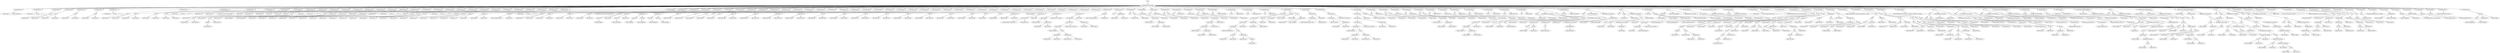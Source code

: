 digraph {
	"Nodo-9223363268023169115" [label="(Inst)Bloque_Instrucciones"]
		Raiz -> "Nodo-9223363268023169115"
	Nodo8768831606760 [label="(Inst)ImprimirLn"]
		"Nodo-9223363268023169115" -> Nodo8768831606760
	"Nodo-9223363268023165920" [label="[Exp] String--------------Pruebas desarrollo"]
		Nodo8768831606760 -> "Nodo-9223363268023165920"
	"Nodo-9223363268023169234" [label="(Inst)ImprimirLn"]
		"Nodo-9223363268023169115" -> "Nodo-9223363268023169234"
	Nodo8768831609913 [label="[Exp] String--------------Sumas------------------"]
		"Nodo-9223363268023169234" -> Nodo8768831609913
	"Nodo-9223363268023165857" [label="(Inst)ImprimirLn"]
		"Nodo-9223363268023169115" -> "Nodo-9223363268023165857"
	"Nodo-9223363268023165864" [label=suma]
		"Nodo-9223363268023165857" -> "Nodo-9223363268023165864"
	"Nodo-9223363268023165794" [label="[Exp] Entero2"]
		"Nodo-9223363268023165864" -> "Nodo-9223363268023165794"
	Nodo8768831609864 [label="[Exp] Float3.3"]
		"Nodo-9223363268023165864" -> Nodo8768831609864
	"Nodo-9223363268023165829" [label="(Inst)ImprimirLn"]
		"Nodo-9223363268023169115" -> "Nodo-9223363268023165829"
	"Nodo-9223363268023165948" [label=suma]
		"Nodo-9223363268023165829" -> "Nodo-9223363268023165948"
	Nodo8768831609983 [label="[Exp] Float2.3"]
		"Nodo-9223363268023165948" -> Nodo8768831609983
	Nodo8768831609878 [label="[Exp] Entero8"]
		"Nodo-9223363268023165948" -> Nodo8768831609878
	Nodo8768831610053 [label="(Inst)ImprimirLn"]
		"Nodo-9223363268023169115" -> Nodo8768831610053
	Nodo8768831609976 [label=suma]
		Nodo8768831610053 -> Nodo8768831609976
	"Nodo-9223363268023165808" [label="[Exp] Float1.2"]
		Nodo8768831609976 -> "Nodo-9223363268023165808"
	"Nodo-9223363268023165878" [label="[Exp] Float5.4"]
		Nodo8768831609976 -> "Nodo-9223363268023165878"
	Nodo8768831610074 [label="(Inst)ImprimirLn"]
		"Nodo-9223363268023169115" -> Nodo8768831610074
	"Nodo-9223363268023165773" [label=suma]
		Nodo8768831610074 -> "Nodo-9223363268023165773"
	"Nodo-9223363268023165766" [label="[Exp] Entero2"]
		"Nodo-9223363268023165773" -> "Nodo-9223363268023165766"
	Nodo8768831609871 [label="[Exp] Entero3"]
		"Nodo-9223363268023165773" -> Nodo8768831609871
	Nodo8768831610060 [label="(Inst)ImprimirLn"]
		"Nodo-9223363268023169115" -> Nodo8768831610060
	"Nodo-9223363268023165745" [label="[Exp] String--------------Restas------------------"]
		Nodo8768831610060 -> "Nodo-9223363268023165745"
	"Nodo-9223363268023165703" [label="(Inst)ImprimirLn"]
		"Nodo-9223363268023169115" -> "Nodo-9223363268023165703"
	"Nodo-9223363268023165752" [label=resta]
		"Nodo-9223363268023165703" -> "Nodo-9223363268023165752"
	Nodo8768831610081 [label="[Exp] Entero2"]
		"Nodo-9223363268023165752" -> Nodo8768831610081
	Nodo8768831610025 [label="[Exp] Float3.3"]
		"Nodo-9223363268023165752" -> Nodo8768831610025
	"Nodo-9223363268023714542" [label="(Inst)ImprimirLn"]
		"Nodo-9223363268023169115" -> "Nodo-9223363268023714542"
	"Nodo-9223363268023165731" [label=resta]
		"Nodo-9223363268023714542" -> "Nodo-9223363268023165731"
	Nodo8768831610095 [label="[Exp] Float2.3"]
		"Nodo-9223363268023165731" -> Nodo8768831610095
	Nodo8768831610046 [label="[Exp] Entero8"]
		"Nodo-9223363268023165731" -> Nodo8768831610046
	"Nodo-9223363268023714521" [label="(Inst)ImprimirLn"]
		"Nodo-9223363268023169115" -> "Nodo-9223363268023714521"
	"Nodo-9223363268023714549" [label=resta]
		"Nodo-9223363268023714521" -> "Nodo-9223363268023714549"
	"Nodo-9223363268023165717" [label="[Exp] Float1.2"]
		"Nodo-9223363268023714549" -> "Nodo-9223363268023165717"
	Nodo8768831610109 [label="[Exp] Float5.4"]
		"Nodo-9223363268023714549" -> Nodo8768831610109
	"Nodo-9223363268023714500" [label="(Inst)ImprimirLn"]
		"Nodo-9223363268023169115" -> "Nodo-9223363268023714500"
	"Nodo-9223363268023714556" [label=resta]
		"Nodo-9223363268023714500" -> "Nodo-9223363268023714556"
	Nodo8768831609962 [label="[Exp] Entero2"]
		"Nodo-9223363268023714556" -> Nodo8768831609962
	"Nodo-9223363268023714535" [label="[Exp] Entero3"]
		"Nodo-9223363268023714556" -> "Nodo-9223363268023714535"
	Nodo8768831610088 [label="(Inst)ImprimirLn"]
		"Nodo-9223363268023169115" -> Nodo8768831610088
	"Nodo-9223363268023165710" [label="[Exp] String--------------Literales------------------"]
		Nodo8768831610088 -> "Nodo-9223363268023165710"
	Nodo8768831061319 [label="(Inst)ImprimirLn"]
		"Nodo-9223363268023169115" -> Nodo8768831061319
	"Nodo-9223363268023714493" [label="[Exp] Entero10"]
		Nodo8768831061319 -> "Nodo-9223363268023714493"
	Nodo8768831061326 [label="(Inst)ImprimirLn"]
		"Nodo-9223363268023169115" -> Nodo8768831061326
	"Nodo-9223363268023714479" [label="[Exp] Float10.3"]
		Nodo8768831061326 -> "Nodo-9223363268023714479"
	"Nodo-9223363268023714472" [label="(Inst)ImprimirLn"]
		"Nodo-9223363268023169115" -> "Nodo-9223363268023714472"
	Nodo8768831061340 [label="[Exp] Float10.333333333333334"]
		"Nodo-9223363268023714472" -> Nodo8768831061340
	Nodo8768831061347 [label="(Inst)ImprimirLn"]
		"Nodo-9223363268023169115" -> Nodo8768831061347
	"Nodo-9223363268023714458" [label="[Exp] Nulo"]
		Nodo8768831061347 -> "Nodo-9223363268023714458"
	"Nodo-9223363268023714451" [label="(Inst)ImprimirLn"]
		"Nodo-9223363268023169115" -> "Nodo-9223363268023714451"
	Nodo8768831061361 [label="[Exp] BoolTrue"]
		"Nodo-9223363268023714451" -> Nodo8768831061361
	Nodo8768831061368 [label="(Inst)ImprimirLn"]
		"Nodo-9223363268023169115" -> Nodo8768831061368
	"Nodo-9223363268023714437" [label="[Exp] BoolFalse"]
		Nodo8768831061368 -> "Nodo-9223363268023714437"
	"Nodo-9223363268023714430" [label="(Inst)ImprimirLn"]
		"Nodo-9223363268023169115" -> "Nodo-9223363268023714430"
	Nodo8768831061382 [label="[Exp] Nulo"]
		"Nodo-9223363268023714430" -> Nodo8768831061382
	Nodo8768831061389 [label="(Inst)ImprimirLn"]
		"Nodo-9223363268023169115" -> Nodo8768831061389
	"Nodo-9223363268023714416" [label="[Exp] Char3"]
		Nodo8768831061389 -> "Nodo-9223363268023714416"
	Nodo8768831061291 [label="(Inst)ImprimirLn"]
		"Nodo-9223363268023169115" -> Nodo8768831061291
	Nodo8768831061312 [label=negativo]
		Nodo8768831061291 -> Nodo8768831061312
	Nodo8768831061403 [label="[Exp] Entero3"]
		Nodo8768831061312 -> Nodo8768831061403
	"Nodo-9223363268023714507" [label="(Inst)ImprimirLn"]
		"Nodo-9223363268023169115" -> "Nodo-9223363268023714507"
	Nodo8768831061445 [label=suma]
		"Nodo-9223363268023714507" -> Nodo8768831061445
	"Nodo-9223363268023714409" [label=suma]
		Nodo8768831061445 -> "Nodo-9223363268023714409"
	"Nodo-9223363268023714395" [label="[Exp] Entero23"]
		"Nodo-9223363268023714409" -> "Nodo-9223363268023714395"
	Nodo8768831061396 [label="[Exp] Float6.66"]
		"Nodo-9223363268023714409" -> Nodo8768831061396
	Nodo8768831061410 [label="[Exp] Entero66"]
		Nodo8768831061445 -> Nodo8768831061410
	Nodo8768831061424 [label="(Inst)ImprimirLn"]
		"Nodo-9223363268023169115" -> Nodo8768831061424
	"Nodo-9223363268023714381" [label="[Exp] String--------------Multiplicacion------------------"]
		Nodo8768831061424 -> "Nodo-9223363268023714381"
	Nodo8768831061473 [label="(Inst)ImprimirLn"]
		"Nodo-9223363268023169115" -> Nodo8768831061473
	"Nodo-9223363268023714318" [label=suma]
		Nodo8768831061473 -> "Nodo-9223363268023714318"
	"Nodo-9223363268023714332" [label=suma]
		"Nodo-9223363268023714318" -> "Nodo-9223363268023714332"
	Nodo8768831061452 [label=negativo]
		"Nodo-9223363268023714332" -> Nodo8768831061452
	"Nodo-9223363268023714353" [label="[Exp] Entero10"]
		Nodo8768831061452 -> "Nodo-9223363268023714353"
	"Nodo-9223363268023714388" [label="[Exp] Entero333"]
		"Nodo-9223363268023714332" -> "Nodo-9223363268023714388"
	Nodo8768831061431 [label="[Exp] Entero10"]
		"Nodo-9223363268023714318" -> Nodo8768831061431
	Nodo8768831061526 [label="(Inst)ImprimirLn"]
		"Nodo-9223363268023169115" -> Nodo8768831061526
	Nodo8768831061519 [label=multiplicacion]
		Nodo8768831061526 -> Nodo8768831061519
	"Nodo-9223363268023714339" [label="[Exp] StringHola"]
		Nodo8768831061519 -> "Nodo-9223363268023714339"
	"Nodo-9223363268023714367" [label="[Exp] StringMundo"]
		Nodo8768831061519 -> "Nodo-9223363268023714367"
	Nodo8768831061547 [label="(Inst)ImprimirLn"]
		"Nodo-9223363268023169115" -> Nodo8768831061547
	Nodo8768831061512 [label=multiplicacion]
		Nodo8768831061547 -> Nodo8768831061512
	Nodo8768831061466 [label="[Exp] Entero2"]
		Nodo8768831061512 -> Nodo8768831061466
	"Nodo-9223363268023714346" [label="[Exp] Float3.3"]
		Nodo8768831061512 -> "Nodo-9223363268023714346"
	Nodo8768831061568 [label="(Inst)ImprimirLn"]
		"Nodo-9223363268023169115" -> Nodo8768831061568
	Nodo8768831061540 [label=multiplicacion]
		Nodo8768831061568 -> Nodo8768831061540
	Nodo8768831061501 [label="[Exp] Float2.3"]
		Nodo8768831061540 -> Nodo8768831061501
	"Nodo-9223363268023714311" [label="[Exp] Entero8"]
		Nodo8768831061540 -> "Nodo-9223363268023714311"
	Nodo8768831061589 [label="(Inst)ImprimirLn"]
		"Nodo-9223363268023169115" -> Nodo8768831061589
	Nodo8768831061533 [label=multiplicacion]
		Nodo8768831061589 -> Nodo8768831061533
	Nodo8768831061480 [label="[Exp] Float1.2"]
		Nodo8768831061533 -> Nodo8768831061480
	"Nodo-9223363268023714279" [label="[Exp] Float5.4"]
		Nodo8768831061533 -> "Nodo-9223363268023714279"
	Nodo8768831061610 [label="(Inst)ImprimirLn"]
		"Nodo-9223363268023169115" -> Nodo8768831061610
	"Nodo-9223363268023714237" [label=multiplicacion]
		Nodo8768831061610 -> "Nodo-9223363268023714237"
	Nodo8768831061487 [label="[Exp] Entero2"]
		"Nodo-9223363268023714237" -> Nodo8768831061487
	Nodo8768831061554 [label="[Exp] Entero3"]
		"Nodo-9223363268023714237" -> Nodo8768831061554
	Nodo8768831061596 [label="(Inst)ImprimirLn"]
		"Nodo-9223363268023169115" -> Nodo8768831061596
	"Nodo-9223363268023714209" [label="[Exp] String--------------Division------------------"]
		Nodo8768831061596 -> "Nodo-9223363268023714209"
	"Nodo-9223363268023714167" [label="(Inst)ImprimirLn"]
		"Nodo-9223363268023169115" -> "Nodo-9223363268023714167"
	"Nodo-9223363268023714216" [label=division]
		"Nodo-9223363268023714167" -> "Nodo-9223363268023714216"
	Nodo8768831061617 [label="[Exp] Entero2"]
		"Nodo-9223363268023714216" -> Nodo8768831061617
	Nodo8768831061561 [label="[Exp] Float3.3"]
		"Nodo-9223363268023714216" -> Nodo8768831061561
	"Nodo-9223363268023714146" [label="(Inst)ImprimirLn"]
		"Nodo-9223363268023169115" -> "Nodo-9223363268023714146"
	"Nodo-9223363268023714195" [label=division]
		"Nodo-9223363268023714146" -> "Nodo-9223363268023714195"
	Nodo8768831061631 [label="[Exp] Float2.3"]
		"Nodo-9223363268023714195" -> Nodo8768831061631
	Nodo8768831061582 [label="[Exp] Entero8"]
		"Nodo-9223363268023714195" -> Nodo8768831061582
	"Nodo-9223363268023714125" [label="(Inst)ImprimirLn"]
		"Nodo-9223363268023169115" -> "Nodo-9223363268023714125"
	Nodo8768831061645 [label=division]
		"Nodo-9223363268023714125" -> Nodo8768831061645
	Nodo8768831061652 [label="[Exp] Float1.2"]
		Nodo8768831061645 -> Nodo8768831061652
	Nodo8768831061624 [label="[Exp] Float5.4"]
		Nodo8768831061645 -> Nodo8768831061624
	"Nodo-9223363268023714104" [label="(Inst)ImprimirLn"]
		"Nodo-9223363268023169115" -> "Nodo-9223363268023714104"
	Nodo8768831061666 [label=division]
		"Nodo-9223363268023714104" -> Nodo8768831061666
	Nodo8768831061673 [label="[Exp] Entero6"]
		Nodo8768831061666 -> Nodo8768831061673
	"Nodo-9223363268023714258" [label="[Exp] Entero4"]
		Nodo8768831061666 -> "Nodo-9223363268023714258"
	"Nodo-9223363268023714118" [label="(Inst)ImprimirLn"]
		"Nodo-9223363268023169115" -> "Nodo-9223363268023714118"
	Nodo8768831061694 [label="[Exp] String--------------Potencia------------------"]
		"Nodo-9223363268023714118" -> Nodo8768831061694
	Nodo8768831061736 [label="(Inst)ImprimirLn"]
		"Nodo-9223363268023169115" -> Nodo8768831061736
	Nodo8768831061687 [label=potencia]
		Nodo8768831061736 -> Nodo8768831061687
	"Nodo-9223363268023714097" [label="[Exp] Entero2"]
		Nodo8768831061687 -> "Nodo-9223363268023714097"
	"Nodo-9223363268023714153" [label="[Exp] Float3.5"]
		Nodo8768831061687 -> "Nodo-9223363268023714153"
	Nodo8768831061757 [label="(Inst)ImprimirLn"]
		"Nodo-9223363268023169115" -> Nodo8768831061757
	Nodo8768831061708 [label=potencia]
		Nodo8768831061757 -> Nodo8768831061708
	"Nodo-9223363268023714083" [label="[Exp] Float2.3"]
		Nodo8768831061708 -> "Nodo-9223363268023714083"
	"Nodo-9223363268023714132" [label="[Exp] Entero8"]
		Nodo8768831061708 -> "Nodo-9223363268023714132"
	Nodo8768831062294 [label="(Inst)ImprimirLn"]
		"Nodo-9223363268023169115" -> Nodo8768831062294
	"Nodo-9223363268023713532" [label=potencia]
		Nodo8768831062294 -> "Nodo-9223363268023713532"
	"Nodo-9223363268023714062" [label="[Exp] Float1.2"]
		"Nodo-9223363268023713532" -> "Nodo-9223363268023714062"
	"Nodo-9223363268023714090" [label="[Exp] Float5.4"]
		"Nodo-9223363268023713532" -> "Nodo-9223363268023714090"
	Nodo8768831062315 [label="(Inst)ImprimirLn"]
		"Nodo-9223363268023169115" -> Nodo8768831062315
	Nodo8768831062287 [label=potencia]
		Nodo8768831062315 -> Nodo8768831062287
	Nodo8768831061743 [label="[Exp] Entero6"]
		Nodo8768831062287 -> Nodo8768831061743
	Nodo8768831061750 [label="[Exp] Entero2"]
		Nodo8768831062287 -> Nodo8768831061750
	Nodo8768831062336 [label="(Inst)ImprimirLn"]
		"Nodo-9223363268023169115" -> Nodo8768831062336
	Nodo8768831062280 [label=potencia]
		Nodo8768831062336 -> Nodo8768831062280
	Nodo8768831061729 [label="[Exp] StringHola perros"]
		Nodo8768831062280 -> Nodo8768831061729
	Nodo8768831062301 [label="[Exp] Entero5"]
		Nodo8768831062280 -> Nodo8768831062301
	"Nodo-9223363268023714174" [label="(Inst)ImprimirLn"]
		"Nodo-9223363268023169115" -> "Nodo-9223363268023714174"
	"Nodo-9223363268023714069" [label="[Exp] String--------------Modulo------------------"]
		"Nodo-9223363268023714174" -> "Nodo-9223363268023714069"
	"Nodo-9223363268023713441" [label="(Inst)ImprimirLn"]
		"Nodo-9223363268023169115" -> "Nodo-9223363268023713441"
	Nodo8768831062308 [label=modulo]
		"Nodo-9223363268023713441" -> Nodo8768831062308
	"Nodo-9223363268023713490" [label="[Exp] Entero2"]
		Nodo8768831062308 -> "Nodo-9223363268023713490"
	Nodo8768831062322 [label="[Exp] Float3.5"]
		Nodo8768831062308 -> Nodo8768831062322
	"Nodo-9223363268023713420" [label="(Inst)ImprimirLn"]
		"Nodo-9223363268023169115" -> "Nodo-9223363268023713420"
	"Nodo-9223363268023713469" [label=modulo]
		"Nodo-9223363268023713420" -> "Nodo-9223363268023713469"
	Nodo8768831062357 [label="[Exp] Float2.3"]
		"Nodo-9223363268023713469" -> Nodo8768831062357
	Nodo8768831062343 [label="[Exp] Entero8"]
		"Nodo-9223363268023713469" -> Nodo8768831062343
	"Nodo-9223363268023713399" [label="(Inst)ImprimirLn"]
		"Nodo-9223363268023169115" -> "Nodo-9223363268023713399"
	Nodo8768831062371 [label=modulo]
		"Nodo-9223363268023713399" -> Nodo8768831062371
	Nodo8768831062378 [label="[Exp] Float1.0"]
		Nodo8768831062371 -> Nodo8768831062378
	Nodo8768831062350 [label="[Exp] Float5.0"]
		Nodo8768831062371 -> Nodo8768831062350
	"Nodo-9223363268023713378" [label="(Inst)ImprimirLn"]
		"Nodo-9223363268023169115" -> "Nodo-9223363268023713378"
	Nodo8768831062392 [label=modulo]
		"Nodo-9223363268023713378" -> Nodo8768831062392
	Nodo8768831062399 [label="[Exp] Entero6"]
		Nodo8768831062392 -> Nodo8768831062399
	"Nodo-9223363268023713511" [label="[Exp] Entero3"]
		Nodo8768831062392 -> "Nodo-9223363268023713511"
	"Nodo-9223363268023713392" [label="(Inst)ImprimirLn"]
		"Nodo-9223363268023169115" -> "Nodo-9223363268023713392"
	Nodo8768831062420 [label="[Exp] String--Uperacase and lowercase"]
		"Nodo-9223363268023713392" -> Nodo8768831062420
	Nodo8768831062469 [label="(Inst)ImprimirLn"]
		"Nodo-9223363268023169115" -> Nodo8768831062469
	Nodo8768831062434 [label=potencia]
		Nodo8768831062469 -> Nodo8768831062434
	"Nodo-9223363268023713385" [label=uppercase]
		Nodo8768831062434 -> "Nodo-9223363268023713385"
	"Nodo-9223363268023713371" [label="[Exp] Stringhola"]
		"Nodo-9223363268023713385" -> "Nodo-9223363268023713371"
	"Nodo-9223363268023713350" [label="[Exp] Entero3"]
		Nodo8768831062434 -> "Nodo-9223363268023713350"
	Nodo8768831062497 [label="(Inst)ImprimirLn"]
		"Nodo-9223363268023169115" -> Nodo8768831062497
	"Nodo-9223363268023713336" [label=potencia]
		Nodo8768831062497 -> "Nodo-9223363268023713336"
	Nodo8768831062441 [label=lowercase]
		"Nodo-9223363268023713336" -> Nodo8768831062441
	"Nodo-9223363268023713357" [label="[Exp] StringHOLA"]
		Nodo8768831062441 -> "Nodo-9223363268023713357"
	"Nodo-9223363268023713322" [label="[Exp] Entero3"]
		"Nodo-9223363268023713336" -> "Nodo-9223363268023713322"
	"Nodo-9223363268023713308" [label="(Inst)ImprimirLn"]
		"Nodo-9223363268023169115" -> "Nodo-9223363268023713308"
	Nodo8768831062476 [label=multiplicacion]
		"Nodo-9223363268023713308" -> Nodo8768831062476
	Nodo8768831062448 [label=uppercase]
		Nodo8768831062476 -> Nodo8768831062448
	"Nodo-9223363268023713329" [label="[Exp] Stringhola"]
		Nodo8768831062448 -> "Nodo-9223363268023713329"
	Nodo8768831062490 [label=lowercase]
		Nodo8768831062476 -> Nodo8768831062490
	"Nodo-9223363268023713294" [label="[Exp] StringHOLA"]
		Nodo8768831062490 -> "Nodo-9223363268023713294"
	"Nodo-9223363268023713364" [label="(Inst)ImprimirLn"]
		"Nodo-9223363268023169115" -> "Nodo-9223363268023713364"
	Nodo8768831062504 [label=multiplicacion]
		"Nodo-9223363268023713364" -> Nodo8768831062504
	Nodo8768831062518 [label=lowercase]
		Nodo8768831062504 -> Nodo8768831062518
	"Nodo-9223363268023713301" [label="[Exp] StringHOLA"]
		Nodo8768831062518 -> "Nodo-9223363268023713301"
	Nodo8768831065103 [label=uppercase]
		Nodo8768831062504 -> Nodo8768831065103
	"Nodo-9223363268023710695" [label="[Exp] Stringhola"]
		Nodo8768831065103 -> "Nodo-9223363268023710695"
	"Nodo-9223363268023710653" [label="(Inst)ImprimirLn"]
		"Nodo-9223363268023169115" -> "Nodo-9223363268023710653"
	Nodo8768831065117 [label=log10]
		"Nodo-9223363268023710653" -> Nodo8768831065117
	"Nodo-9223363268023710709" [label="[Exp] Entero100"]
		Nodo8768831065117 -> "Nodo-9223363268023710709"
	Nodo8768831065166 [label="(Inst)ImprimirLn"]
		"Nodo-9223363268023169115" -> Nodo8768831065166
	"Nodo-9223363268023710646" [label="(Inst)ImprimirLn"]
		"Nodo-9223363268023169115" -> "Nodo-9223363268023710646"
	"Nodo-9223363268023710625" [label=sin]
		"Nodo-9223363268023710646" -> "Nodo-9223363268023710625"
	Nodo8768831065145 [label="[Exp] Entero45"]
		"Nodo-9223363268023710625" -> Nodo8768831065145
	"Nodo-9223363268023710604" [label="(Inst)ImprimirLn"]
		"Nodo-9223363268023169115" -> "Nodo-9223363268023710604"
	Nodo8768831065138 [label=cos]
		"Nodo-9223363268023710604" -> Nodo8768831065138
	"Nodo-9223363268023710618" [label="[Exp] Entero45"]
		Nodo8768831065138 -> "Nodo-9223363268023710618"
	"Nodo-9223363268023710590" [label="(Inst)ImprimirLn"]
		"Nodo-9223363268023169115" -> "Nodo-9223363268023710590"
	"Nodo-9223363268023710667" [label=tan]
		"Nodo-9223363268023710590" -> "Nodo-9223363268023710667"
	Nodo8768831065194 [label="[Exp] Entero45"]
		"Nodo-9223363268023710667" -> Nodo8768831065194
	"Nodo-9223363268023710576" [label="(Inst)ImprimirLn"]
		"Nodo-9223363268023169115" -> "Nodo-9223363268023710576"
	Nodo8768831065180 [label=sqrt]
		"Nodo-9223363268023710576" -> Nodo8768831065180
	"Nodo-9223363268023710639" [label="[Exp] Entero25"]
		Nodo8768831065180 -> "Nodo-9223363268023710639"
	Nodo8768831065243 [label="(Inst)ImprimirLn"]
		"Nodo-9223363268023169115" -> Nodo8768831065243
	Nodo8768831065159 [label=mayor]
		Nodo8768831065243 -> Nodo8768831065159
	Nodo8768831065208 [label="[Exp] Entero200"]
		Nodo8768831065159 -> Nodo8768831065208
	Nodo8768831065201 [label="[Exp] Entero30"]
		Nodo8768831065159 -> Nodo8768831065201
	Nodo8768831065264 [label="(Inst)ImprimirLn"]
		"Nodo-9223363268023169115" -> Nodo8768831065264
	"Nodo-9223363268023710702" [label=menor]
		Nodo8768831065264 -> "Nodo-9223363268023710702"
	"Nodo-9223363268023713427" [label="[Exp] Entero330"]
		"Nodo-9223363268023710702" -> "Nodo-9223363268023713427"
	Nodo8768831065124 [label="[Exp] Entero330"]
		"Nodo-9223363268023710702" -> Nodo8768831065124
	"Nodo-9223363268023710520" [label="(Inst)ImprimirLn"]
		"Nodo-9223363268023169115" -> "Nodo-9223363268023710520"
	Nodo8768831065278 [label="menor-igual"]
		"Nodo-9223363268023710520" -> Nodo8768831065278
	"Nodo-9223363268023713406" [label="[Exp] Entero330"]
		Nodo8768831065278 -> "Nodo-9223363268023713406"
	Nodo8768831065215 [label="[Exp] Entero330"]
		Nodo8768831065278 -> Nodo8768831065215
	"Nodo-9223363268023710499" [label="(Inst)ImprimirLn"]
		"Nodo-9223363268023169115" -> "Nodo-9223363268023710499"
	Nodo8768831065299 [label="mayor-igual"]
		"Nodo-9223363268023710499" -> Nodo8768831065299
	"Nodo-9223363268023710534" [label="[Exp] Entero330"]
		Nodo8768831065299 -> "Nodo-9223363268023710534"
	Nodo8768831065229 [label="[Exp] Entero330"]
		Nodo8768831065299 -> Nodo8768831065229
	"Nodo-9223363268023710478" [label="(Inst)ImprimirLn"]
		"Nodo-9223363268023169115" -> "Nodo-9223363268023710478"
	Nodo8768831065320 [label=OR]
		"Nodo-9223363268023710478" -> Nodo8768831065320
	"Nodo-9223363268023710513" [label="[Exp] BoolFalse"]
		Nodo8768831065320 -> "Nodo-9223363268023710513"
	Nodo8768831065236 [label="[Exp] BoolFalse"]
		Nodo8768831065320 -> Nodo8768831065236
	"Nodo-9223363268023709941" [label="(Inst)ImprimirLn"]
		"Nodo-9223363268023169115" -> "Nodo-9223363268023709941"
	Nodo8768831065341 [label=OR]
		"Nodo-9223363268023709941" -> Nodo8768831065341
	"Nodo-9223363268023710541" [label="[Exp] BoolFalse"]
		Nodo8768831065341 -> "Nodo-9223363268023710541"
	Nodo8768831065257 [label="[Exp] BoolTrue"]
		Nodo8768831065341 -> Nodo8768831065257
	"Nodo-9223363268023709920" [label="(Inst)ImprimirLn"]
		"Nodo-9223363268023169115" -> "Nodo-9223363268023709920"
	Nodo8768831065878 [label=OR]
		"Nodo-9223363268023709920" -> Nodo8768831065878
	"Nodo-9223363268023710471" [label="[Exp] BoolTrue"]
		Nodo8768831065878 -> "Nodo-9223363268023710471"
	"Nodo-9223363268023710527" [label="[Exp] BoolFalse"]
		Nodo8768831065878 -> "Nodo-9223363268023710527"
	"Nodo-9223363268023709899" [label="(Inst)ImprimirLn"]
		"Nodo-9223363268023169115" -> "Nodo-9223363268023709899"
	Nodo8768831065899 [label=OR]
		"Nodo-9223363268023709899" -> Nodo8768831065899
	Nodo8768831065292 [label="[Exp] BoolTrue"]
		Nodo8768831065899 -> Nodo8768831065292
	"Nodo-9223363268023710506" [label="[Exp] BoolTrue"]
		Nodo8768831065899 -> "Nodo-9223363268023710506"
	"Nodo-9223363268023709878" [label="(Inst)ImprimirLn"]
		"Nodo-9223363268023169115" -> "Nodo-9223363268023709878"
	Nodo8768831065920 [label=AND]
		"Nodo-9223363268023709878" -> Nodo8768831065920
	Nodo8768831065313 [label="[Exp] BoolFalse"]
		Nodo8768831065920 -> Nodo8768831065313
	"Nodo-9223363268023709948" [label="[Exp] BoolFalse"]
		Nodo8768831065920 -> "Nodo-9223363268023709948"
	"Nodo-9223363268023709857" [label="(Inst)ImprimirLn"]
		"Nodo-9223363268023169115" -> "Nodo-9223363268023709857"
	Nodo8768831065941 [label=AND]
		"Nodo-9223363268023709857" -> Nodo8768831065941
	"Nodo-9223363268023710485" [label="[Exp] BoolFalse"]
		Nodo8768831065941 -> "Nodo-9223363268023710485"
	Nodo8768831065892 [label="[Exp] BoolTrue"]
		Nodo8768831065941 -> Nodo8768831065892
	"Nodo-9223363268023709836" [label="(Inst)ImprimirLn"]
		"Nodo-9223363268023169115" -> "Nodo-9223363268023709836"
	Nodo8768831065962 [label=AND]
		"Nodo-9223363268023709836" -> Nodo8768831065962
	Nodo8768831065334 [label="[Exp] BoolTrue"]
		Nodo8768831065962 -> Nodo8768831065334
	"Nodo-9223363268023709892" [label="[Exp] BoolFalse"]
		Nodo8768831065962 -> "Nodo-9223363268023709892"
	"Nodo-9223363268023709815" [label="(Inst)ImprimirLn"]
		"Nodo-9223363268023169115" -> "Nodo-9223363268023709815"
	Nodo8768831065983 [label=AND]
		"Nodo-9223363268023709815" -> Nodo8768831065983
	"Nodo-9223363268023709850" [label="[Exp] BoolTrue"]
		Nodo8768831065983 -> "Nodo-9223363268023709850"
	Nodo8768831065913 [label="[Exp] BoolTrue"]
		Nodo8768831065983 -> Nodo8768831065913
	Nodo8768831065976 [label="(Inst)ImprimirLn"]
		"Nodo-9223363268023169115" -> Nodo8768831065976
	Nodo8768831065997 [label=NOT]
		Nodo8768831065976 -> Nodo8768831065997
	"Nodo-9223363268023709829" [label="[Exp] BoolTrue"]
		Nodo8768831065997 -> "Nodo-9223363268023709829"
	Nodo8768831065934 [label="(Inst)ImprimirLn"]
		"Nodo-9223363268023169115" -> Nodo8768831065934
	Nodo8768831066004 [label=NOT]
		Nodo8768831065934 -> Nodo8768831066004
	Nodo8768831065955 [label="[Exp] BoolFalse"]
		Nodo8768831066004 -> Nodo8768831065955
	Nodo8768831066039 [label="(Inst)Imprimir"]
		"Nodo-9223363268023169115" -> Nodo8768831066039
	"Nodo-9223363268023709808" [label=multiplicacion]
		Nodo8768831066039 -> "Nodo-9223363268023709808"
	"Nodo-9223363268023709794" [label="[Exp] Entero30"]
		"Nodo-9223363268023709808" -> "Nodo-9223363268023709794"
	"Nodo-9223363268023709843" [label="[Exp] Entero3"]
		"Nodo-9223363268023709808" -> "Nodo-9223363268023709843"
	"Nodo-9223363268023709780" [label="(Inst)ImprimirLn"]
		"Nodo-9223363268023169115" -> "Nodo-9223363268023709780"
	Nodo8768831066025 [label="[Exp] StringHola"]
		"Nodo-9223363268023709780" -> Nodo8768831066025
	"Nodo-9223363268023709822" [label="(Inst)ImprimirLn"]
		"Nodo-9223363268023169115" -> "Nodo-9223363268023709822"
	Nodo8768831066081 [label=concatenacion]
		"Nodo-9223363268023709822" -> Nodo8768831066081
	Nodo8768831066053 [label=concatenacion]
		Nodo8768831066081 -> Nodo8768831066053
	Nodo8768831066046 [label="[Exp] StringHola mundo 3444 "]
		Nodo8768831066053 -> Nodo8768831066046
	"Nodo-9223363268023709766" [label="[Exp] Entero232"]
		Nodo8768831066053 -> "Nodo-9223363268023709766"
	"Nodo-9223363268023709759" [label="[Exp] String"]
		Nodo8768831066081 -> "Nodo-9223363268023709759"
	"Nodo-9223363268023708149" [label="(Inst)ImprimirLn"]
		"Nodo-9223363268023169115" -> "Nodo-9223363268023708149"
	"Nodo-9223363268023708142" [label=concatenacion]
		"Nodo-9223363268023708149" -> "Nodo-9223363268023708142"
	Nodo8768831066088 [label=concatenacion]
		"Nodo-9223363268023708142" -> Nodo8768831066088
	Nodo8768831066060 [label="[Exp] StringTotal : "]
		Nodo8768831066088 -> Nodo8768831066060
	Nodo8768831066109 [label=multiplicacion]
		Nodo8768831066088 -> Nodo8768831066109
	"Nodo-9223363268023709724" [label="[Exp] Entero4"]
		Nodo8768831066109 -> "Nodo-9223363268023709724"
	Nodo8768831066067 [label="[Exp] Entero2"]
		Nodo8768831066109 -> Nodo8768831066067
	"Nodo-9223363268023709745" [label="[Exp] String. Fin Factura"]
		"Nodo-9223363268023708142" -> "Nodo-9223363268023709745"
	"Nodo-9223363268023708044" [label="(Inst)ImprimirLn"]
		"Nodo-9223363268023169115" -> "Nodo-9223363268023708044"
	"Nodo-9223363268023708114" [label=concatenacion]
		"Nodo-9223363268023708044" -> "Nodo-9223363268023708114"
	Nodo8768831067726 [label=concatenacion]
		"Nodo-9223363268023708114" -> Nodo8768831067726
	Nodo8768831067733 [label=concatenacion]
		Nodo8768831067726 -> Nodo8768831067733
	"Nodo-9223363268023708107" [label=concatenacion]
		Nodo8768831067733 -> "Nodo-9223363268023708107"
	"Nodo-9223363268023709717" [label="[Exp] StringTotal : "]
		"Nodo-9223363268023708107" -> "Nodo-9223363268023709717"
	Nodo8768831067705 [label=suma]
		"Nodo-9223363268023708107" -> Nodo8768831067705
	Nodo8768831067691 [label=multiplicacion]
		Nodo8768831067705 -> Nodo8768831067691
	"Nodo-9223363268023709703" [label="[Exp] Entero4"]
		Nodo8768831067691 -> "Nodo-9223363268023709703"
	Nodo8768831067663 [label="[Exp] Entero2"]
		Nodo8768831067691 -> Nodo8768831067663
	"Nodo-9223363268023708093" [label=multiplicacion]
		Nodo8768831067705 -> "Nodo-9223363268023708093"
	Nodo8768831067670 [label="[Exp] Entero232"]
		"Nodo-9223363268023708093" -> Nodo8768831067670
	"Nodo-9223363268023708100" [label="[Exp] Entero3"]
		"Nodo-9223363268023708093" -> "Nodo-9223363268023708100"
	Nodo8768831066095 [label="[Exp] String. Fin Factura "]
		Nodo8768831067733 -> Nodo8768831066095
	"Nodo-9223363268023708065" [label=multiplicacion]
		Nodo8768831067726 -> "Nodo-9223363268023708065"
	Nodo8768831067712 [label="[Exp] Entero3"]
		"Nodo-9223363268023708065" -> Nodo8768831067712
	"Nodo-9223363268023708072" [label="[Exp] Entero3"]
		"Nodo-9223363268023708065" -> "Nodo-9223363268023708072"
	"Nodo-9223363268023708079" [label="[Exp] String"]
		"Nodo-9223363268023708114" -> "Nodo-9223363268023708079"
	Nodo8768831067775 [label=potencia]
		"Nodo-9223363268023708044" -> Nodo8768831067775
	Nodo8768831067754 [label="[Exp] String Hola mundo"]
		Nodo8768831067775 -> Nodo8768831067754
	Nodo8768831067747 [label="[Exp] Entero3"]
		Nodo8768831067775 -> Nodo8768831067747
	"Nodo-9223363268023709731" [label="(Inst)Declaracion"]
	"Nodo-9223363268023709731a" [label="Id a"]
		"Nodo-9223363268023709731" -> "Nodo-9223363268023709731a"
		"Nodo-9223363268023169115" -> "Nodo-9223363268023709731"
	Nodo8768831067768 [label=multiplicacion]
		"Nodo-9223363268023709731" -> Nodo8768831067768
	Nodo8768831067677 [label="[Exp] Entero4"]
		Nodo8768831067768 -> Nodo8768831067677
	"Nodo-9223363268023708156" [label="[Exp] Entero3"]
		Nodo8768831067768 -> "Nodo-9223363268023708156"
	"Nodo-9223363268023707981" [label="(Inst)Declaracion"]
	"Nodo-9223363268023707981b" [label="Id b"]
		"Nodo-9223363268023707981" -> "Nodo-9223363268023707981b"
		"Nodo-9223363268023169115" -> "Nodo-9223363268023707981"
	Nodo8768831067803 [label=resta]
		"Nodo-9223363268023707981" -> Nodo8768831067803
	Nodo8768831067761 [label="[Exp] Entero30"]
		Nodo8768831067803 -> Nodo8768831067761
	Nodo8768831067796 [label="[Exp] Entero3"]
		Nodo8768831067803 -> Nodo8768831067796
	"Nodo-9223363268023707953" [label="(Inst)ImprimirLn"]
		"Nodo-9223363268023169115" -> "Nodo-9223363268023707953"
	Nodo8768831067845 [label=concatenacion]
		"Nodo-9223363268023707953" -> Nodo8768831067845
	"Nodo-9223363268023707995" [label=concatenacion]
		Nodo8768831067845 -> "Nodo-9223363268023707995"
	Nodo8768831067789 [label="[Exp] Stringa*b = "]
		"Nodo-9223363268023707995" -> Nodo8768831067789
	"Nodo-9223363268023707960" [label=multiplicacion]
		"Nodo-9223363268023707995" -> "Nodo-9223363268023707960"
	"Nodo-9223363268023707988" [label="[Exp] Variablea"]
		"Nodo-9223363268023707960" -> "Nodo-9223363268023707988"
	Nodo8768831067824 [label="[Exp] Variableb"]
		"Nodo-9223363268023707960" -> Nodo8768831067824
	"Nodo-9223363268023707967" [label="[Exp] String"]
		Nodo8768831067845 -> "Nodo-9223363268023707967"
	Nodo8768831067838 [label="(Inst)Declaracion"]
	Nodo8768831067838a [label="Id a"]
		Nodo8768831067838 -> Nodo8768831067838a
		"Nodo-9223363268023169115" -> Nodo8768831067838
	Nodo8768831067852 [label=multiplicacion]
		Nodo8768831067838 -> Nodo8768831067852
	Nodo8768831067831 [label="[Exp] Entero4"]
		Nodo8768831067852 -> Nodo8768831067831
	"Nodo-9223363268023708002" [label="[Exp] Entero3"]
		Nodo8768831067852 -> "Nodo-9223363268023708002"
	"Nodo-9223363268023706869" [label="(Inst)Declaracion"]
	"Nodo-9223363268023706869b" [label="Id b"]
		"Nodo-9223363268023706869" -> "Nodo-9223363268023706869b"
		"Nodo-9223363268023169115" -> "Nodo-9223363268023706869"
	Nodo8768831067887 [label=resta]
		"Nodo-9223363268023706869" -> Nodo8768831067887
	"Nodo-9223363268023707974" [label="[Exp] Entero30"]
		Nodo8768831067887 -> "Nodo-9223363268023707974"
	Nodo8768831067880 [label="[Exp] Entero3"]
		Nodo8768831067887 -> Nodo8768831067880
	Nodo8768831068936 [label="(Inst)Declaracion"]
	Nodo8768831068936c [label="Id c"]
		Nodo8768831068936 -> Nodo8768831068936c
		"Nodo-9223363268023169115" -> Nodo8768831068936
	Nodo8768831067866 [label="[Exp] Entero3"]
		Nodo8768831068936 -> Nodo8768831067866
	"Nodo-9223363268023706813" [label="(Inst)ImprimirLn"]
		"Nodo-9223363268023169115" -> "Nodo-9223363268023706813"
	Nodo8768831069006 [label=concatenacion]
		"Nodo-9223363268023706813" -> Nodo8768831069006
	Nodo8768831068999 [label=concatenacion]
		Nodo8768831069006 -> Nodo8768831068999
	"Nodo-9223363268023706820" [label=concatenacion]
		Nodo8768831068999 -> "Nodo-9223363268023706820"
	Nodo8768831068950 [label=concatenacion]
		"Nodo-9223363268023706820" -> Nodo8768831068950
	Nodo8768831068943 [label="[Exp] Stringa*b = "]
		Nodo8768831068950 -> Nodo8768831068943
	"Nodo-9223363268023706834" [label=multiplicacion]
		Nodo8768831068950 -> "Nodo-9223363268023706834"
	"Nodo-9223363268023707911" [label="[Exp] Variablea"]
		"Nodo-9223363268023706834" -> "Nodo-9223363268023707911"
	"Nodo-9223363268023706876" [label="[Exp] Variableb"]
		"Nodo-9223363268023706834" -> "Nodo-9223363268023706876"
	"Nodo-9223363268023707918" [label="[Exp] String c= "]
		"Nodo-9223363268023706820" -> "Nodo-9223363268023707918"
	Nodo8768831068985 [label="[Exp] Variablec"]
		Nodo8768831068999 -> Nodo8768831068985
	"Nodo-9223363268023706827" [label="[Exp] String"]
		Nodo8768831069006 -> "Nodo-9223363268023706827"
	"Nodo-9223363268023706799" [label="(Inst)Declaracion"]
	"Nodo-9223363268023706799x" [label="Id x"]
		"Nodo-9223363268023706799" -> "Nodo-9223363268023706799x"
		"Nodo-9223363268023169115" -> "Nodo-9223363268023706799"
	"Nodo-9223363268023706792" [label=multiplicacion]
		"Nodo-9223363268023706799" -> "Nodo-9223363268023706792"
	"Nodo-9223363268023706862" [label="[Exp] Entero3"]
		"Nodo-9223363268023706792" -> "Nodo-9223363268023706862"
	Nodo8768831069013 [label="[Exp] Entero5"]
		"Nodo-9223363268023706792" -> Nodo8768831069013
	"Nodo-9223363268023706764" [label="(Inst)Declaracion"]
	"Nodo-9223363268023706764str" [label="Id str"]
		"Nodo-9223363268023706764" -> "Nodo-9223363268023706764str"
		"Nodo-9223363268023169115" -> "Nodo-9223363268023706764"
	"Nodo-9223363268023706855" [label="[Exp] StringSaludo"]
		"Nodo-9223363268023706764" -> "Nodo-9223363268023706855"
	Nodo8768831069041 [label="(Inst)Declaracion"]
	Nodo8768831069041var1 [label="Id var1"]
		Nodo8768831069041 -> Nodo8768831069041var1
		"Nodo-9223363268023169115" -> Nodo8768831069041
	"Nodo-9223363268023706806" [label="[Exp] BoolTrue"]
		Nodo8768831069041 -> "Nodo-9223363268023706806"
	"Nodo-9223363268023706743" [label="(Inst)Declaracion"]
	"Nodo-9223363268023706743var" [label="Id var"]
		"Nodo-9223363268023706743" -> "Nodo-9223363268023706743var"
		"Nodo-9223363268023169115" -> "Nodo-9223363268023706743"
	Nodo8768831069055 [label="[Exp] Entero1234"]
		"Nodo-9223363268023706743" -> Nodo8768831069055
	Nodo8768831069090 [label="(Inst)Declaracion"]
	Nodo8768831069090a [label="Id a"]
		Nodo8768831069090 -> Nodo8768831069090a
		"Nodo-9223363268023169115" -> Nodo8768831069090
	"Nodo-9223363268023706750" [label="[Exp] Entero10"]
		Nodo8768831069090 -> "Nodo-9223363268023706750"
	Nodo8768831069490 [label="(Inst)ImprimirLn"]
		"Nodo-9223363268023169115" -> Nodo8768831069490
	"Nodo-9223363268023706631" [label=concatenacion]
		Nodo8768831069490 -> "Nodo-9223363268023706631"
	"Nodo-9223363268023706638" [label=concatenacion]
		"Nodo-9223363268023706631" -> "Nodo-9223363268023706638"
	"Nodo-9223363268023706645" [label=concatenacion]
		"Nodo-9223363268023706638" -> "Nodo-9223363268023706645"
	Nodo8768831069132 [label=concatenacion]
		"Nodo-9223363268023706645" -> Nodo8768831069132
	Nodo8768831069034 [label="[Exp] StringHola perros "]
		Nodo8768831069132 -> Nodo8768831069034
	"Nodo-9223363268023706673" [label=resta]
		Nodo8768831069132 -> "Nodo-9223363268023706673"
	"Nodo-9223363268023706687" [label=division]
		"Nodo-9223363268023706673" -> "Nodo-9223363268023706687"
	Nodo8768831069104 [label="[Exp] Entero4"]
		"Nodo-9223363268023706687" -> Nodo8768831069104
	"Nodo-9223363268023706701" [label="[Exp] Entero4"]
		"Nodo-9223363268023706687" -> "Nodo-9223363268023706701"
	Nodo8768831069146 [label=multiplicacion]
		"Nodo-9223363268023706673" -> Nodo8768831069146
	"Nodo-9223363268023706736" [label="[Exp] Entero23"]
		Nodo8768831069146 -> "Nodo-9223363268023706736"
	"Nodo-9223363268023706659" [label=negativo]
		Nodo8768831069146 -> "Nodo-9223363268023706659"
	Nodo8768831069139 [label="[Exp] Entero1"]
		"Nodo-9223363268023706659" -> Nodo8768831069139
	"Nodo-9223363268023707946" [label="[Exp] String---"]
		"Nodo-9223363268023706645" -> "Nodo-9223363268023707946"
	Nodo8768831069181 [label=multiplicacion]
		"Nodo-9223363268023706638" -> Nodo8768831069181
	"Nodo-9223363268023706666" [label="[Exp] Entero3"]
		Nodo8768831069181 -> "Nodo-9223363268023706666"
	Nodo8768831069174 [label="[Exp] Variablea"]
		Nodo8768831069181 -> Nodo8768831069174
	"Nodo-9223363268023706350" [label=potencia]
		"Nodo-9223363268023706631" -> "Nodo-9223363268023706350"
	Nodo8768831069118 [label="[Exp] String"]
		"Nodo-9223363268023706350" -> Nodo8768831069118
	Nodo8768831069125 [label="[Exp] Entero3"]
		"Nodo-9223363268023706350" -> Nodo8768831069125
	"Nodo-9223363268023706329" [label=potencia]
		Nodo8768831069490 -> "Nodo-9223363268023706329"
	"Nodo-9223363268023706336" [label="[Exp] Stringx"]
		"Nodo-9223363268023706329" -> "Nodo-9223363268023706336"
	"Nodo-9223363268023706364" [label="[Exp] Variablea"]
		"Nodo-9223363268023706329" -> "Nodo-9223363268023706364"
	Nodo8768831069462 [label=resta]
		Nodo8768831069490 -> Nodo8768831069462
	Nodo8768831069455 [label="[Exp] Variablea"]
		Nodo8768831069462 -> Nodo8768831069455
	Nodo8768831069504 [label=multiplicacion]
		Nodo8768831069462 -> Nodo8768831069504
	Nodo8768831069469 [label="[Exp] Entero3"]
		Nodo8768831069504 -> Nodo8768831069469
	"Nodo-9223363268023706322" [label="[Exp] Variablea"]
		Nodo8768831069504 -> "Nodo-9223363268023706322"
	"Nodo-9223363268023706315" [label="(Inst)ImprimirLn"]
		"Nodo-9223363268023169115" -> "Nodo-9223363268023706315"
	"Nodo-9223363268023706280" [label=concatenacion]
		"Nodo-9223363268023706315" -> "Nodo-9223363268023706280"
	Nodo8768831069476 [label=concatenacion]
		"Nodo-9223363268023706280" -> Nodo8768831069476
	"Nodo-9223363268023706708" [label="[Exp] StringHola mundo 3444 "]
		Nodo8768831069476 -> "Nodo-9223363268023706708"
	"Nodo-9223363268023706301" [label="[Exp] Entero232"]
		Nodo8768831069476 -> "Nodo-9223363268023706301"
	Nodo8768831069097 [label="[Exp] String"]
		"Nodo-9223363268023706280" -> Nodo8768831069097
	Nodo8768831069567 [label="(Inst)ImprimirLn"]
		"Nodo-9223363268023169115" -> Nodo8768831069567
	Nodo8768831069574 [label=concatenacion]
		Nodo8768831069567 -> Nodo8768831069574
	"Nodo-9223363268023706273" [label=concatenacion]
		Nodo8768831069574 -> "Nodo-9223363268023706273"
	Nodo8768831069483 [label="[Exp] StringTotal : "]
		"Nodo-9223363268023706273" -> Nodo8768831069483
	"Nodo-9223363268023706252" [label=multiplicacion]
		"Nodo-9223363268023706273" -> "Nodo-9223363268023706252"
	Nodo8768831069532 [label="[Exp] Entero4"]
		"Nodo-9223363268023706252" -> Nodo8768831069532
	"Nodo-9223363268023706294" [label="[Exp] Entero2"]
		"Nodo-9223363268023706252" -> "Nodo-9223363268023706294"
	"Nodo-9223363268023706715" [label="[Exp] String. Fin Factura"]
		Nodo8768831069574 -> "Nodo-9223363268023706715"
	Nodo8768831069672 [label="(Inst)ImprimirLn"]
		"Nodo-9223363268023169115" -> Nodo8768831069672
	Nodo8768831069602 [label=concatenacion]
		Nodo8768831069672 -> Nodo8768831069602
	"Nodo-9223363268023706175" [label=concatenacion]
		Nodo8768831069602 -> "Nodo-9223363268023706175"
	"Nodo-9223363268023706168" [label=concatenacion]
		"Nodo-9223363268023706175" -> "Nodo-9223363268023706168"
	Nodo8768831069609 [label=concatenacion]
		"Nodo-9223363268023706168" -> Nodo8768831069609
	Nodo8768831069539 [label="[Exp] StringTotal : "]
		Nodo8768831069609 -> Nodo8768831069539
	"Nodo-9223363268023706196" [label=suma]
		Nodo8768831069609 -> "Nodo-9223363268023706196"
	"Nodo-9223363268023706210" [label=multiplicacion]
		"Nodo-9223363268023706196" -> "Nodo-9223363268023706210"
	"Nodo-9223363268023706231" [label="[Exp] Entero4"]
		"Nodo-9223363268023706210" -> "Nodo-9223363268023706231"
	Nodo8768831069560 [label="[Exp] Entero2"]
		"Nodo-9223363268023706210" -> Nodo8768831069560
	Nodo8768831069623 [label=multiplicacion]
		"Nodo-9223363268023706196" -> Nodo8768831069623
	Nodo8768831069553 [label="[Exp] Entero232"]
		Nodo8768831069623 -> Nodo8768831069553
	Nodo8768831069616 [label="[Exp] Entero3"]
		Nodo8768831069623 -> Nodo8768831069616
	"Nodo-9223363268023706266" [label="[Exp] String. Fin Factura "]
		"Nodo-9223363268023706168" -> "Nodo-9223363268023706266"
	Nodo8768831069651 [label=multiplicacion]
		"Nodo-9223363268023706175" -> Nodo8768831069651
	"Nodo-9223363268023706189" [label="[Exp] Entero3"]
		Nodo8768831069651 -> "Nodo-9223363268023706189"
	Nodo8768831069644 [label="[Exp] Entero3"]
		Nodo8768831069651 -> Nodo8768831069644
	Nodo8768831069637 [label="[Exp] String"]
		Nodo8768831069602 -> Nodo8768831069637
	"Nodo-9223363268023706126" [label=potencia]
		Nodo8768831069672 -> "Nodo-9223363268023706126"
	"Nodo-9223363268023706147" [label="[Exp] String Hola mundo"]
		"Nodo-9223363268023706126" -> "Nodo-9223363268023706147"
	"Nodo-9223363268023706154" [label="[Exp] Entero3"]
		"Nodo-9223363268023706126" -> "Nodo-9223363268023706154"
	Nodo8768831069581 [label="(Inst)Declaracion"]
	Nodo8768831069581a [label="Id a"]
		Nodo8768831069581 -> Nodo8768831069581a
		"Nodo-9223363268023169115" -> Nodo8768831069581
	Nodo8768831069693 [label=multiplicacion]
		Nodo8768831069581 -> Nodo8768831069693
	"Nodo-9223363268023706224" [label="[Exp] Entero4"]
		Nodo8768831069693 -> "Nodo-9223363268023706224"
	Nodo8768831069525 [label="[Exp] Entero3"]
		Nodo8768831069693 -> Nodo8768831069525
	Nodo8768831070251 [label="(Inst)Declaracion"]
	Nodo8768831070251b [label="Id b"]
		Nodo8768831070251 -> Nodo8768831070251b
		"Nodo-9223363268023169115" -> Nodo8768831070251
	"Nodo-9223363268023705582" [label=resta]
		Nodo8768831070251 -> "Nodo-9223363268023705582"
	"Nodo-9223363268023706140" [label="[Exp] Entero30"]
		"Nodo-9223363268023705582" -> "Nodo-9223363268023706140"
	"Nodo-9223363268023706133" [label="[Exp] Entero3"]
		"Nodo-9223363268023705582" -> "Nodo-9223363268023706133"
	Nodo8768831070279 [label="(Inst)ImprimirLn"]
		"Nodo-9223363268023169115" -> Nodo8768831070279
	"Nodo-9223363268023705540" [label=concatenacion]
		Nodo8768831070279 -> "Nodo-9223363268023705540"
	Nodo8768831070237 [label=concatenacion]
		"Nodo-9223363268023705540" -> Nodo8768831070237
	Nodo8768831069686 [label="[Exp] Stringa*b = "]
		Nodo8768831070237 -> Nodo8768831069686
	Nodo8768831070272 [label=multiplicacion]
		Nodo8768831070237 -> Nodo8768831070272
	Nodo8768831070244 [label="[Exp] Variablea"]
		Nodo8768831070272 -> Nodo8768831070244
	"Nodo-9223363268023705561" [label="[Exp] Variableb"]
		Nodo8768831070272 -> "Nodo-9223363268023705561"
	Nodo8768831069679 [label="[Exp] String"]
		"Nodo-9223363268023705540" -> Nodo8768831069679
	"Nodo-9223363268023705547" [label="(Inst)Declaracion"]
	"Nodo-9223363268023705547a" [label="Id a"]
		"Nodo-9223363268023705547" -> "Nodo-9223363268023705547a"
		"Nodo-9223363268023169115" -> "Nodo-9223363268023705547"
	"Nodo-9223363268023705533" [label=multiplicacion]
		"Nodo-9223363268023705547" -> "Nodo-9223363268023705533"
	"Nodo-9223363268023705554" [label="[Exp] Entero4"]
		"Nodo-9223363268023705533" -> "Nodo-9223363268023705554"
	Nodo8768831070265 [label="[Exp] Entero3"]
		"Nodo-9223363268023705533" -> Nodo8768831070265
	Nodo8768831070335 [label="(Inst)Declaracion"]
	Nodo8768831070335b [label="Id b"]
		Nodo8768831070335 -> Nodo8768831070335b
		"Nodo-9223363268023169115" -> Nodo8768831070335
	"Nodo-9223363268023705498" [label=resta]
		Nodo8768831070335 -> "Nodo-9223363268023705498"
	Nodo8768831070258 [label="[Exp] Entero30"]
		"Nodo-9223363268023705498" -> Nodo8768831070258
	"Nodo-9223363268023705505" [label="[Exp] Entero3"]
		"Nodo-9223363268023705498" -> "Nodo-9223363268023705505"
	"Nodo-9223363268023705477" [label="(Inst)Declaracion"]
	"Nodo-9223363268023705477c" [label="Id c"]
		"Nodo-9223363268023705477" -> "Nodo-9223363268023705477c"
		"Nodo-9223363268023169115" -> "Nodo-9223363268023705477"
	"Nodo-9223363268023705519" [label="[Exp] Float3.33"]
		"Nodo-9223363268023705477" -> "Nodo-9223363268023705519"
	Nodo8768831070391 [label="(Inst)ImprimirLn"]
		"Nodo-9223363268023169115" -> Nodo8768831070391
	"Nodo-9223363268023705407" [label=concatenacion]
		Nodo8768831070391 -> "Nodo-9223363268023705407"
	"Nodo-9223363268023705414" [label=concatenacion]
		"Nodo-9223363268023705407" -> "Nodo-9223363268023705414"
	Nodo8768831070384 [label=concatenacion]
		"Nodo-9223363268023705414" -> Nodo8768831070384
	"Nodo-9223363268023705491" [label=concatenacion]
		Nodo8768831070384 -> "Nodo-9223363268023705491"
	"Nodo-9223363268023705470" [label="[Exp] Stringa*b = "]
		"Nodo-9223363268023705491" -> "Nodo-9223363268023705470"
	Nodo8768831070370 [label=multiplicacion]
		"Nodo-9223363268023705491" -> Nodo8768831070370
	Nodo8768831070286 [label="[Exp] Variablea"]
		Nodo8768831070370 -> Nodo8768831070286
	Nodo8768831070321 [label="[Exp] Variableb"]
		Nodo8768831070370 -> Nodo8768831070321
	Nodo8768831070363 [label="[Exp] String c= "]
		Nodo8768831070384 -> Nodo8768831070363
	"Nodo-9223363268023705428" [label="[Exp] Variablec"]
		"Nodo-9223363268023705414" -> "Nodo-9223363268023705428"
	Nodo8768831070377 [label="[Exp] String"]
		"Nodo-9223363268023705407" -> Nodo8768831070377
	Nodo8768831070405 [label="(Inst)Declaracion"]
	Nodo8768831070405x [label="Id x"]
		Nodo8768831070405 -> Nodo8768831070405x
		"Nodo-9223363268023169115" -> Nodo8768831070405
	Nodo8768831070412 [label=multiplicacion]
		Nodo8768831070405 -> Nodo8768831070412
	Nodo8768831070342 [label="[Exp] Entero3"]
		Nodo8768831070412 -> Nodo8768831070342
	"Nodo-9223363268023705400" [label="[Exp] Entero5"]
		Nodo8768831070412 -> "Nodo-9223363268023705400"
	Nodo8768831070440 [label="(Inst)Declaracion"]
	Nodo8768831070440str [label="Id str"]
		Nodo8768831070440 -> Nodo8768831070440str
		"Nodo-9223363268023169115" -> Nodo8768831070440
	Nodo8768831070349 [label="[Exp] StringSaludo"]
		Nodo8768831070440 -> Nodo8768831070349
	Nodo8768831070454 [label="(Inst)Declaracion"]
	Nodo8768831070454var1 [label="Id var1"]
		Nodo8768831070454 -> Nodo8768831070454var1
		"Nodo-9223363268023169115" -> Nodo8768831070454
	Nodo8768831070398 [label="[Exp] BoolTrue"]
		Nodo8768831070454 -> Nodo8768831070398
	Nodo8768831070419 [label="(Inst)Declaracion"]
	Nodo8768831070419var [label="Id var"]
		Nodo8768831070419 -> Nodo8768831070419var
		"Nodo-9223363268023169115" -> Nodo8768831070419
	"Nodo-9223363268023705358" [label="[Exp] Entero1234"]
		Nodo8768831070419 -> "Nodo-9223363268023705358"
	Nodo8768831070433 [label="(Inst)Declaracion"]
	Nodo8768831070433x [label="Id x"]
		Nodo8768831070433 -> Nodo8768831070433x
		"Nodo-9223363268023169115" -> Nodo8768831070433
	"Nodo-9223363268023705449" [label="[Exp] Entero8"]
		Nodo8768831070433 -> "Nodo-9223363268023705449"
	Nodo8768831070791 [label=if]
		"Nodo-9223363268023169115" -> Nodo8768831070791
	"Nodo-9223363268023705049" [label=igual]
		Nodo8768831070791 -> "Nodo-9223363268023705049"
	Nodo8768831070735 [label="[Exp] Variablex"]
		"Nodo-9223363268023705049" -> Nodo8768831070735
	"Nodo-9223363268023705393" [label="[Exp] Entero8"]
		"Nodo-9223363268023705049" -> "Nodo-9223363268023705393"
	Nodo8768831070819 [label="(Inst)Bloque_Instrucciones"]
		Nodo8768831070791 -> Nodo8768831070819
	"Nodo-9223363268023705077" [label="(Inst)Declaracion"]
	"Nodo-9223363268023705077var1" [label="Id var1"]
		"Nodo-9223363268023705077" -> "Nodo-9223363268023705077var1"
		Nodo8768831070819 -> "Nodo-9223363268023705077"
	"Nodo-9223363268023705070" [label=suma]
		"Nodo-9223363268023705077" -> "Nodo-9223363268023705070"
	Nodo8768831070461 [label="[Exp] Variablex"]
		"Nodo-9223363268023705070" -> Nodo8768831070461
	"Nodo-9223363268023705021" [label="[Exp] Entero8"]
		"Nodo-9223363268023705070" -> "Nodo-9223363268023705021"
	Nodo8768831070833 [label="(Inst)ImprimirLn"]
		Nodo8768831070819 -> Nodo8768831070833
	"Nodo-9223363268023705042" [label=sqrt]
		Nodo8768831070833 -> "Nodo-9223363268023705042"
	Nodo8768831070798 [label="[Exp] Variablevar1"]
		"Nodo-9223363268023705042" -> Nodo8768831070798
	Nodo8768831070805 [label=if]
		Nodo8768831070791 -> Nodo8768831070805
	"Nodo-9223363268023705007" [label=menor]
		Nodo8768831070805 -> "Nodo-9223363268023705007"
	Nodo8768831070826 [label="[Exp] Variablex"]
		"Nodo-9223363268023705007" -> Nodo8768831070826
	"Nodo-9223363268023705063" [label="[Exp] Entero8"]
		"Nodo-9223363268023705007" -> "Nodo-9223363268023705063"
	Nodo8768831070889 [label="(Inst)Bloque_Instrucciones"]
		Nodo8768831070805 -> Nodo8768831070889
	"Nodo-9223363268023704951" [label="(Inst)Declaracion"]
	"Nodo-9223363268023704951var1" [label="Id var1"]
		"Nodo-9223363268023704951" -> "Nodo-9223363268023704951var1"
		Nodo8768831070889 -> "Nodo-9223363268023704951"
	Nodo8768831070812 [label=division]
		"Nodo-9223363268023704951" -> Nodo8768831070812
	"Nodo-9223363268023704993" [label="[Exp] Variablex"]
		Nodo8768831070812 -> "Nodo-9223363268023704993"
	Nodo8768831070854 [label="[Exp] Entero3"]
		Nodo8768831070812 -> Nodo8768831070854
	Nodo8768831070903 [label="(Inst)ImprimirLn"]
		Nodo8768831070889 -> Nodo8768831070903
	"Nodo-9223363268023704965" [label=sin]
		Nodo8768831070903 -> "Nodo-9223363268023704965"
	Nodo8768831070868 [label="[Exp] Variablevar1"]
		"Nodo-9223363268023704965" -> Nodo8768831070868
	"Nodo-9223363268023704881" [label=if]
		Nodo8768831070805 -> "Nodo-9223363268023704881"
	"Nodo-9223363268023704902" [label="[Exp] BoolTrue"]
		"Nodo-9223363268023704881" -> "Nodo-9223363268023704902"
	Nodo8768831070847 [label="(Inst)Bloque_Instrucciones"]
		"Nodo-9223363268023704881" -> Nodo8768831070847
	"Nodo-9223363268023704923" [label="(Inst)ImprimirLn"]
		Nodo8768831070847 -> "Nodo-9223363268023704923"
	"Nodo-9223363268023705028" [label="[Exp] StringError"]
		"Nodo-9223363268023704923" -> "Nodo-9223363268023705028"
	"Nodo-9223363268023705035" [label="(Inst)Declaracion"]
	"Nodo-9223363268023705035cadena" [label="Id cadena"]
		"Nodo-9223363268023705035" -> "Nodo-9223363268023705035cadena"
		"Nodo-9223363268023169115" -> "Nodo-9223363268023705035"
	Nodo8768831070756 [label="[Exp] String123456"]
		"Nodo-9223363268023705035" -> Nodo8768831070756
	Nodo8768831070952 [label=for]
		"Nodo-9223363268023169115" -> Nodo8768831070952
	Nodo8768831070952i [label="[id] i"]
		Nodo8768831070952 -> Nodo8768831070952i
	"Nodo-9223363268023704986" [label="[Exp] Variablecadena"]
		Nodo8768831070952 -> "Nodo-9223363268023704986"
	"Nodo-9223363268023704874" [label="(Inst)Bloque_Instrucciones"]
		Nodo8768831070952 -> "Nodo-9223363268023704874"
	"Nodo-9223363268023704860" [label="(Inst)ImprimirLn"]
		"Nodo-9223363268023704874" -> "Nodo-9223363268023704860"
	"Nodo-9223363268023704888" [label="[Exp] Variablei"]
		"Nodo-9223363268023704860" -> "Nodo-9223363268023704888"
	Nodo8768831070840 [label="[Exp] StringIteracion"]
		"Nodo-9223363268023704860" -> Nodo8768831070840
	Nodo8768831072569 [label=for]
		"Nodo-9223363268023169115" -> Nodo8768831072569
	Nodo8768831072569i [label="[id] i"]
		Nodo8768831072569 -> Nodo8768831072569i
	Nodo8768831070973 [label=rango]
		Nodo8768831072569 -> Nodo8768831070973
	Nodo8768831070924 [label="[Exp] Entero1"]
		Nodo8768831070973 -> Nodo8768831070924
	Nodo8768831070931 [label="[Exp] Entero10"]
		Nodo8768831070973 -> Nodo8768831070931
	Nodo8768831070938 [label="(Inst)Bloque_Instrucciones"]
		Nodo8768831072569 -> Nodo8768831070938
	Nodo8768831072562 [label=for]
		Nodo8768831070938 -> Nodo8768831072562
	Nodo8768831072562x [label="[id] x"]
		Nodo8768831072562 -> Nodo8768831072562x
	Nodo8768831072541 [label=rango]
		Nodo8768831072562 -> Nodo8768831072541
	Nodo8768831070861 [label="[Exp] Entero1"]
		Nodo8768831072541 -> Nodo8768831070861
	Nodo8768831072534 [label="[Exp] Variablei"]
		Nodo8768831072541 -> Nodo8768831072534
	Nodo8768831072548 [label="(Inst)Bloque_Instrucciones"]
		Nodo8768831072562 -> Nodo8768831072548
	Nodo8768831072555 [label="(Inst)Imprimir"]
		Nodo8768831072548 -> Nodo8768831072555
	Nodo8768831070945 [label="[Exp] Stringi"]
		Nodo8768831072555 -> Nodo8768831070945
	"Nodo-9223363268023704839" [label="(Inst)ImprimirLn"]
		Nodo8768831070938 -> "Nodo-9223363268023704839"
	"Nodo-9223363268023703264" [label="[Exp] String"]
		"Nodo-9223363268023704839" -> "Nodo-9223363268023703264"
	"Nodo-9223363268023703208" [label="(Inst)Declaracion"]
	"Nodo-9223363268023703208animales" [label="Id animales"]
		"Nodo-9223363268023703208" -> "Nodo-9223363268023703208animales"
		"Nodo-9223363268023169115" -> "Nodo-9223363268023703208"
	"Nodo-9223363268023703250" [label=arreglo]
		"Nodo-9223363268023703208" -> "Nodo-9223363268023703250"
	Nodo8768831070959 [label="[Exp] Stringperro"]
		"Nodo-9223363268023703250" -> Nodo8768831070959
	Nodo8768831070966 [label="[Exp] Stringgato"]
		"Nodo-9223363268023703250" -> Nodo8768831070966
	"Nodo-9223363268023705056" [label="[Exp] Stringtortuga"]
		"Nodo-9223363268023703250" -> "Nodo-9223363268023705056"
	"Nodo-9223363268023703229" [label="[Exp] StringSaltamonetes"]
		"Nodo-9223363268023703250" -> "Nodo-9223363268023703229"
	Nodo8768831072583 [label="[Exp] StringCapibara"]
		"Nodo-9223363268023703250" -> Nodo8768831072583
	Nodo8768831072653 [label=for]
		"Nodo-9223363268023169115" -> Nodo8768831072653
	Nodo8768831072653animal [label="[id] animal"]
		Nodo8768831072653 -> Nodo8768831072653animal
	"Nodo-9223363268023704916" [label="[Exp] Variableanimales"]
		Nodo8768831072653 -> "Nodo-9223363268023704916"
	"Nodo-9223363268023703187" [label="(Inst)Bloque_Instrucciones"]
		Nodo8768831072653 -> "Nodo-9223363268023703187"
	Nodo8768831072639 [label="(Inst)ImprimirLn"]
		"Nodo-9223363268023703187" -> Nodo8768831072639
	"Nodo-9223363268023703145" [label=concatenacion]
		Nodo8768831072639 -> "Nodo-9223363268023703145"
	"Nodo-9223363268023703166" [label=concatenacion]
		"Nodo-9223363268023703145" -> "Nodo-9223363268023703166"
	"Nodo-9223363268023703194" [label="[Exp] String"]
		"Nodo-9223363268023703166" -> "Nodo-9223363268023703194"
	Nodo8768831072632 [label="[Exp] Variableanimal"]
		"Nodo-9223363268023703166" -> Nodo8768831072632
	"Nodo-9223363268023703278" [label="[Exp] String es mi favorito"]
		"Nodo-9223363268023703145" -> "Nodo-9223363268023703278"
	Nodo8768831072527 [label="(Inst)ImprimirLn"]
		"Nodo-9223363268023169115" -> Nodo8768831072527
	Nodo8768831072625 [label=concatenacion]
		Nodo8768831072527 -> Nodo8768831072625
	Nodo8768831072611 [label=concatenacion]
		Nodo8768831072625 -> Nodo8768831072611
	Nodo8768831072604 [label="[Exp] Stringanimales = "]
		Nodo8768831072611 -> Nodo8768831072604
	Nodo8768831072576 [label="[Exp] Variableanimales"]
		Nodo8768831072611 -> Nodo8768831072576
	"Nodo-9223363268023704846" [label="[Exp] String"]
		Nodo8768831072625 -> "Nodo-9223363268023704846"
	"Nodo-9223363268023703096" [label="[Dec] Funcion [ID]obtenerValor"]
		"Nodo-9223363268023169115" -> "Nodo-9223363268023703096"
	Nodo8768831072674 [label="(Inst)Bloque_Instrucciones"]
		"Nodo-9223363268023703096" -> Nodo8768831072674
	"Nodo-9223363268023703159" [label="(Inst)ImprimirLn"]
		Nodo8768831072674 -> "Nodo-9223363268023703159"
	Nodo8768831072667 [label="[Exp] StringObtener Valor"]
		"Nodo-9223363268023703159" -> Nodo8768831072667
	"Nodo-9223363268023703124" [label=retorno]
		Nodo8768831072674 -> "Nodo-9223363268023703124"
	"Nodo-9223363268023703117" [label="[Exp] Entero3"]
		"Nodo-9223363268023703124" -> "Nodo-9223363268023703117"
	Nodo8768831072688 [label="(Inst)Declaracion"]
	Nodo8768831072688valor [label="Id valor"]
		Nodo8768831072688 -> Nodo8768831072688valor
		"Nodo-9223363268023169115" -> Nodo8768831072688
	"Nodo-9223363268023703152" [label="llamada [ID] obtenerValor"]
		Nodo8768831072688 -> "Nodo-9223363268023703152"
	"Nodo-9223363268023703082" [label="(Inst)ImprimirLn"]
		"Nodo-9223363268023169115" -> "Nodo-9223363268023703082"
	Nodo8768831072702 [label="[Exp] String--------------Archivo Expresiones Básicas--------------"]
		"Nodo-9223363268023703082" -> Nodo8768831072702
	Nodo8768831072716 [label="(Inst)ImprimirLn"]
		"Nodo-9223363268023169115" -> Nodo8768831072716
	Nodo8768831072723 [label="[Exp] StringProbando expresiones Arítmeticas"]
		Nodo8768831072716 -> Nodo8768831072723
	"Nodo-9223363268023701700" [label="(Inst)ImprimirLn"]
		"Nodo-9223363268023169115" -> "Nodo-9223363268023701700"
	"Nodo-9223363268023701693" [label=resta]
		"Nodo-9223363268023701700" -> "Nodo-9223363268023701693"
	"Nodo-9223363268023701721" [label=resta]
		"Nodo-9223363268023701693" -> "Nodo-9223363268023701721"
	Nodo8768831074077 [label=suma]
		"Nodo-9223363268023701721" -> Nodo8768831074077
	"Nodo-9223363268023703047" [label=potencia]
		Nodo8768831074077 -> "Nodo-9223363268023703047"
	"Nodo-9223363268023703089" [label=negativo]
		"Nodo-9223363268023703047" -> "Nodo-9223363268023703089"
	"Nodo-9223363268023703075" [label="[Exp] Entero25"]
		"Nodo-9223363268023703089" -> "Nodo-9223363268023703075"
	Nodo8768831072765 [label=resta]
		"Nodo-9223363268023703047" -> Nodo8768831072765
	Nodo8768831072681 [label="[Exp] Entero69"]
		Nodo8768831072765 -> Nodo8768831072681
	"Nodo-9223363268023701742" [label=multiplicacion]
		Nodo8768831072765 -> "Nodo-9223363268023701742"
	Nodo8768831072758 [label="[Exp] Entero33"]
		"Nodo-9223363268023701742" -> Nodo8768831072758
	"Nodo-9223363268023701756" [label="[Exp] Entero2"]
		"Nodo-9223363268023701742" -> "Nodo-9223363268023701756"
	Nodo8768831072695 [label="[Exp] Entero22"]
		Nodo8768831074077 -> Nodo8768831072695
	"Nodo-9223363268023701728" [label=multiplicacion]
		"Nodo-9223363268023701721" -> "Nodo-9223363268023701728"
	Nodo8768831072751 [label="[Exp] Entero32"]
		"Nodo-9223363268023701728" -> Nodo8768831072751
	Nodo8768831074091 [label="[Exp] Entero2"]
		"Nodo-9223363268023701728" -> Nodo8768831074091
	"Nodo-9223363268023701714" [label=potencia]
		"Nodo-9223363268023701693" -> "Nodo-9223363268023701714"
	Nodo8768831074056 [label="[Exp] Entero33"]
		"Nodo-9223363268023701714" -> Nodo8768831074056
	"Nodo-9223363268023701672" [label=suma]
		"Nodo-9223363268023701714" -> "Nodo-9223363268023701672"
	Nodo8768831074119 [label=negativo]
		"Nodo-9223363268023701672" -> Nodo8768831074119
	Nodo8768831074112 [label="[Exp] Entero48"]
		Nodo8768831074119 -> Nodo8768831074112
	"Nodo-9223363268023703054" [label="[Exp] Entero48"]
		"Nodo-9223363268023701672" -> "Nodo-9223363268023703054"
	Nodo8768831074231 [label="(Inst)ImprimirLn"]
		"Nodo-9223363268023169115" -> Nodo8768831074231
	Nodo8768831074217 [label=suma]
		Nodo8768831074231 -> Nodo8768831074217
	Nodo8768831074196 [label=resta]
		Nodo8768831074217 -> Nodo8768831074196
	"Nodo-9223363268023701623" [label=suma]
		Nodo8768831074196 -> "Nodo-9223363268023701623"
	Nodo8768831074175 [label=suma]
		"Nodo-9223363268023701623" -> Nodo8768831074175
	"Nodo-9223363268023701644" [label=resta]
		Nodo8768831074175 -> "Nodo-9223363268023701644"
	Nodo8768831074133 [label=suma]
		"Nodo-9223363268023701644" -> Nodo8768831074133
	Nodo8768831074140 [label=negativo]
		Nodo8768831074133 -> Nodo8768831074140
	Nodo8768831072744 [label="[Exp] Float93.555"]
		Nodo8768831074140 -> Nodo8768831072744
	Nodo8768831072730 [label="[Exp] Float92.12"]
		Nodo8768831074133 -> Nodo8768831072730
	Nodo8768831074070 [label="[Exp] Float81.33"]
		"Nodo-9223363268023701644" -> Nodo8768831074070
	"Nodo-9223363268023701651" [label="[Exp] Entero19"]
		Nodo8768831074175 -> "Nodo-9223363268023701651"
	"Nodo-9223363268023701665" [label="[Exp] Entero26"]
		"Nodo-9223363268023701623" -> "Nodo-9223363268023701665"
	Nodo8768831074161 [label="[Exp] Entero68"]
		Nodo8768831074196 -> Nodo8768831074161
	Nodo8768831074238 [label=division]
		Nodo8768831074217 -> Nodo8768831074238
	"Nodo-9223363268023701588" [label=division]
		Nodo8768831074238 -> "Nodo-9223363268023701588"
	Nodo8768831074210 [label=negativo]
		"Nodo-9223363268023701588" -> Nodo8768831074210
	"Nodo-9223363268023701637" [label="[Exp] Entero7"]
		Nodo8768831074210 -> "Nodo-9223363268023701637"
	"Nodo-9223363268023701574" [label=suma]
		"Nodo-9223363268023701588" -> "Nodo-9223363268023701574"
	"Nodo-9223363268023701602" [label="[Exp] Entero79"]
		"Nodo-9223363268023701574" -> "Nodo-9223363268023701602"
	Nodo8768831074224 [label="[Exp] Entero11"]
		"Nodo-9223363268023701574" -> Nodo8768831074224
	"Nodo-9223363268023701616" [label="[Exp] Entero86"]
		Nodo8768831074238 -> "Nodo-9223363268023701616"
	Nodo8768830380338 [label="(Inst)ImprimirLn"]
		"Nodo-9223363268023169115" -> Nodo8768830380338
	Nodo8768831074287 [label=resta]
		Nodo8768830380338 -> Nodo8768831074287
	Nodo8768831074280 [label=resta]
		Nodo8768831074287 -> Nodo8768831074280
	Nodo8768831074273 [label=suma]
		Nodo8768831074280 -> Nodo8768831074273
	"Nodo-9223363268023701609" [label=suma]
		Nodo8768831074273 -> "Nodo-9223363268023701609"
	Nodo8768831074147 [label="[Exp] Entero8"]
		"Nodo-9223363268023701609" -> Nodo8768831074147
	"Nodo-9223363268023701686" [label="[Exp] Entero67"]
		"Nodo-9223363268023701609" -> "Nodo-9223363268023701686"
	"Nodo-9223363268023703068" [label="[Exp] Entero74"]
		Nodo8768831074273 -> "Nodo-9223363268023703068"
	"Nodo-9223363268023701518" [label=potencia]
		Nodo8768831074280 -> "Nodo-9223363268023701518"
	Nodo8768831074266 [label="[Exp] Float1.0"]
		"Nodo-9223363268023701518" -> Nodo8768831074266
	"Nodo-9223363268024395516" [label=multiplicacion]
		"Nodo-9223363268023701518" -> "Nodo-9223363268024395516"
	"Nodo-9223363268024395502" [label=suma]
		"Nodo-9223363268024395516" -> "Nodo-9223363268024395502"
	Nodo8768831074301 [label=negativo]
		"Nodo-9223363268024395502" -> Nodo8768831074301
	"Nodo-9223363268023701525" [label="[Exp] Entero86"]
		Nodo8768831074301 -> "Nodo-9223363268023701525"
	"Nodo-9223363268023701511" [label="[Exp] Entero22"]
		"Nodo-9223363268024395502" -> "Nodo-9223363268023701511"
	Nodo8768831074294 [label="[Exp] Entero2"]
		"Nodo-9223363268024395516" -> Nodo8768831074294
	"Nodo-9223363268024395488" [label=potencia]
		Nodo8768831074287 -> "Nodo-9223363268024395488"
	"Nodo-9223363268023701581" [label="[Exp] Entero5"]
		"Nodo-9223363268024395488" -> "Nodo-9223363268023701581"
	Nodo8768830380324 [label="[Exp] Entero6"]
		"Nodo-9223363268024395488" -> Nodo8768830380324
	"Nodo-9223363268023701560" [label="(Inst)ImprimirLn"]
		"Nodo-9223363268023169115" -> "Nodo-9223363268023701560"
	Nodo8768830380380 [label=multiplicacion]
		"Nodo-9223363268023701560" -> Nodo8768830380380
	Nodo8768830380345 [label=modulo]
		Nodo8768830380380 -> Nodo8768830380345
	"Nodo-9223363268023701553" [label="[Exp] Entero51"]
		Nodo8768830380345 -> "Nodo-9223363268023701553"
	Nodo8768830380303 [label="[Exp] Entero49"]
		Nodo8768830380345 -> Nodo8768830380303
	"Nodo-9223363268024395439" [label=suma]
		Nodo8768830380380 -> "Nodo-9223363268024395439"
	"Nodo-9223363268023701679" [label="[Exp] Float9.9"]
		"Nodo-9223363268024395439" -> "Nodo-9223363268023701679"
	"Nodo-9223363268024395481" [label="[Exp] Float90.1"]
		"Nodo-9223363268024395439" -> "Nodo-9223363268024395481"
	Nodo8768830380394 [label="(Inst)ImprimirLn"]
		"Nodo-9223363268023169115" -> Nodo8768830380394
	Nodo8768830380408 [label=suma]
		Nodo8768830380394 -> Nodo8768830380408
	"Nodo-9223363268024395467" [label="[Exp] Entero0"]
		Nodo8768830380408 -> "Nodo-9223363268024395467"
	Nodo8768830380415 [label=multiplicacion]
		Nodo8768830380408 -> Nodo8768830380415
	"Nodo-9223363268024395411" [label=multiplicacion]
		Nodo8768830380415 -> "Nodo-9223363268024395411"
	Nodo8768830380317 [label="[Exp] Entero9"]
		"Nodo-9223363268024395411" -> Nodo8768830380317
	"Nodo-9223363268024395446" [label="[Exp] Entero3"]
		"Nodo-9223363268024395411" -> "Nodo-9223363268024395446"
	"Nodo-9223363268024395383" [label=modulo]
		Nodo8768830380415 -> "Nodo-9223363268024395383"
	Nodo8768830380387 [label="[Exp] Entero85"]
		"Nodo-9223363268024395383" -> Nodo8768830380387
	Nodo8768830380443 [label=suma]
		"Nodo-9223363268024395383" -> Nodo8768830380443
	"Nodo-9223363268024395390" [label="[Exp] Entero46"]
		Nodo8768830380443 -> "Nodo-9223363268024395390"
	Nodo8768830380429 [label="[Exp] Entero95"]
		Nodo8768830380443 -> Nodo8768830380429
	"Nodo-9223363268024395425" [label="(Inst)ImprimirLn"]
		"Nodo-9223363268023169115" -> "Nodo-9223363268024395425"
	Nodo8768831074245 [label="[Exp] StringProbando expresiones Booleanas y Lógicas"]
		"Nodo-9223363268024395425" -> Nodo8768831074245
	"Nodo-9223363268024395285" [label="(Inst)ImprimirLn"]
		"Nodo-9223363268023169115" -> "Nodo-9223363268024395285"
	"Nodo-9223363268024395327" [label=AND]
		"Nodo-9223363268024395285" -> "Nodo-9223363268024395327"
	"Nodo-9223363268024395334" [label=AND]
		"Nodo-9223363268024395327" -> "Nodo-9223363268024395334"
	Nodo8768830380366 [label=menor]
		"Nodo-9223363268024395334" -> Nodo8768830380366
	"Nodo-9223363268024395397" [label="[Exp] Entero56"]
		Nodo8768830380366 -> "Nodo-9223363268024395397"
	"Nodo-9223363268024395418" [label="[Exp] Entero48"]
		Nodo8768830380366 -> "Nodo-9223363268024395418"
	"Nodo-9223363268024395320" [label="mayor-igual"]
		"Nodo-9223363268024395334" -> "Nodo-9223363268024395320"
	"Nodo-9223363268024395355" [label="[Exp] Entero68"]
		"Nodo-9223363268024395320" -> "Nodo-9223363268024395355"
	Nodo8768830380478 [label="[Exp] Entero12"]
		"Nodo-9223363268024395320" -> Nodo8768830380478
	"Nodo-9223363268024395306" [label=diferente]
		"Nodo-9223363268024395327" -> "Nodo-9223363268024395306"
	Nodo8768830380471 [label="[Exp] Entero62"]
		"Nodo-9223363268024395306" -> Nodo8768830380471
	Nodo8768830380485 [label="[Exp] Entero96"]
		"Nodo-9223363268024395306" -> Nodo8768830380485
	"Nodo-9223363268024394727" [label="(Inst)ImprimirLn"]
		"Nodo-9223363268023169115" -> "Nodo-9223363268024394727"
	"Nodo-9223363268024394657" [label=AND]
		"Nodo-9223363268024394727" -> "Nodo-9223363268024394657"
	Nodo8768830380492 [label=OR]
		"Nodo-9223363268024394657" -> Nodo8768830380492
	Nodo8768830380527 [label=igual]
		Nodo8768830380492 -> Nodo8768830380527
	Nodo8768830380457 [label="[Exp] Float21.0"]
		Nodo8768830380527 -> Nodo8768830380457
	"Nodo-9223363268024395474" [label="[Exp] Float20.5"]
		Nodo8768830380527 -> "Nodo-9223363268024395474"
	Nodo8768830380464 [label="mayor-igual"]
		Nodo8768830380492 -> Nodo8768830380464
	"Nodo-9223363268024395376" [label="[Exp] Entero95"]
		Nodo8768830380464 -> "Nodo-9223363268024395376"
	Nodo8768830381064 [label="[Exp] Entero94"]
		Nodo8768830380464 -> Nodo8768830381064
	Nodo8768830381106 [label=OR]
		"Nodo-9223363268024394657" -> Nodo8768830381106
	"Nodo-9223363268024394699" [label=AND]
		Nodo8768830381106 -> "Nodo-9223363268024394699"
	Nodo8768830381092 [label=menor]
		"Nodo-9223363268024394699" -> Nodo8768830381092
	"Nodo-9223363268024395348" [label="[Exp] Entero19"]
		Nodo8768830381092 -> "Nodo-9223363268024395348"
	"Nodo-9223363268024395278" [label="[Exp] Entero39"]
		Nodo8768830381092 -> "Nodo-9223363268024395278"
	"Nodo-9223363268024394685" [label="menor-igual"]
		"Nodo-9223363268024394699" -> "Nodo-9223363268024394685"
	Nodo8768830380541 [label="[Exp] Entero83"]
		"Nodo-9223363268024394685" -> Nodo8768830380541
	Nodo8768830381113 [label="[Exp] Entero96"]
		"Nodo-9223363268024394685" -> Nodo8768830381113
	Nodo8768830381134 [label=menor]
		Nodo8768830381106 -> Nodo8768830381134
	"Nodo-9223363268024394720" [label="[Exp] Entero35"]
		Nodo8768830381134 -> "Nodo-9223363268024394720"
	"Nodo-9223363268024394713" [label="[Exp] Entero97"]
		Nodo8768830381134 -> "Nodo-9223363268024394713"
	Nodo8768830381155 [label="(Inst)ImprimirLn"]
		"Nodo-9223363268023169115" -> Nodo8768830381155
	Nodo8768830381260 [label=OR]
		Nodo8768830381155 -> Nodo8768830381260
	Nodo8768830381239 [label=OR]
		Nodo8768830381260 -> Nodo8768830381239
	Nodo8768830381183 [label=AND]
		Nodo8768830381239 -> Nodo8768830381183
	Nodo8768830381169 [label=OR]
		Nodo8768830381183 -> Nodo8768830381169
	Nodo8768830381099 [label=igual]
		Nodo8768830381169 -> Nodo8768830381099
	Nodo8768830380520 [label="[Exp] Entero68"]
		Nodo8768830381099 -> Nodo8768830380520
	Nodo8768830381120 [label="[Exp] Entero33"]
		Nodo8768830381099 -> Nodo8768830381120
	"Nodo-9223363268024394615" [label=AND]
		Nodo8768830381169 -> "Nodo-9223363268024394615"
	"Nodo-9223363268024394692" [label=menor]
		"Nodo-9223363268024394615" -> "Nodo-9223363268024394692"
	"Nodo-9223363268024395313" [label="[Exp] Entero2"]
		"Nodo-9223363268024394692" -> "Nodo-9223363268024395313"
	"Nodo-9223363268024394636" [label="[Exp] Entero95"]
		"Nodo-9223363268024394692" -> "Nodo-9223363268024394636"
	"Nodo-9223363268024394601" [label=igual]
		"Nodo-9223363268024394615" -> "Nodo-9223363268024394601"
	"Nodo-9223363268024394643" [label="[Exp] Entero17"]
		"Nodo-9223363268024394601" -> "Nodo-9223363268024394643"
	Nodo8768830381197 [label="[Exp] Entero37"]
		"Nodo-9223363268024394601" -> Nodo8768830381197
	Nodo8768830381148 [label="menor-igual"]
		Nodo8768830381183 -> Nodo8768830381148
	Nodo8768830380422 [label="[Exp] Entero63"]
		Nodo8768830381148 -> Nodo8768830380422
	"Nodo-9223363268024394608" [label="[Exp] Entero9"]
		Nodo8768830381148 -> "Nodo-9223363268024394608"
	Nodo8768830381218 [label="menor-igual"]
		Nodo8768830381239 -> Nodo8768830381218
	"Nodo-9223363268024394587" [label="[Exp] Entero12"]
		Nodo8768830381218 -> "Nodo-9223363268024394587"
	"Nodo-9223363268024394573" [label="[Exp] Entero42"]
		Nodo8768830381218 -> "Nodo-9223363268024394573"
	"Nodo-9223363268024394566" [label=igual]
		Nodo8768830381260 -> "Nodo-9223363268024394566"
	Nodo8768830381232 [label="[Exp] Entero25"]
		"Nodo-9223363268024394566" -> Nodo8768830381232
	"Nodo-9223363268024394552" [label="[Exp] Entero1"]
		"Nodo-9223363268024394566" -> "Nodo-9223363268024394552"
	"Nodo-9223363268024395299" [label="(Inst)ImprimirLn"]
		"Nodo-9223363268023169115" -> "Nodo-9223363268024395299"
	Nodo8768830381141 [label="[Exp] StringProbando expresiones Arítmeticas, Booleanas y Lógicas"]
		"Nodo-9223363268024395299" -> Nodo8768830381141
	"Nodo-9223363268024393952" [label=if]
		"Nodo-9223363268023169115" -> "Nodo-9223363268024393952"
	"Nodo-9223363268024394510" [label=OR]
		"Nodo-9223363268024393952" -> "Nodo-9223363268024394510"
	Nodo8768830381302 [label=AND]
		"Nodo-9223363268024394510" -> Nodo8768830381302
	"Nodo-9223363268024394524" [label=igual]
		Nodo8768830381302 -> "Nodo-9223363268024394524"
	"Nodo-9223363268024394545" [label="[Exp] BoolTrue"]
		"Nodo-9223363268024394524" -> "Nodo-9223363268024394545"
	Nodo8768830381162 [label="[Exp] BoolTrue"]
		"Nodo-9223363268024394524" -> Nodo8768830381162
	Nodo8768830381281 [label=diferente]
		Nodo8768830381302 -> Nodo8768830381281
	Nodo8768830381267 [label="[Exp] BoolFalse"]
		Nodo8768830381281 -> Nodo8768830381267
	"Nodo-9223363268024394503" [label="[Exp] BoolFalse"]
		Nodo8768830381281 -> "Nodo-9223363268024394503"
	Nodo8768830381288 [label=igual]
		"Nodo-9223363268024394510" -> Nodo8768830381288
	Nodo8768830381071 [label="[Exp] BoolTrue"]
		Nodo8768830381288 -> Nodo8768830381071
	Nodo8768830381839 [label="[Exp] BoolFalse"]
		Nodo8768830381288 -> Nodo8768830381839
	"Nodo-9223363268024394629" [label="(Inst)Bloque_Instrucciones"]
		"Nodo-9223363268024393952" -> "Nodo-9223363268024394629"
	Nodo8768830381874 [label="(Inst)ImprimirLn"]
		"Nodo-9223363268024394629" -> Nodo8768830381874
	Nodo8768830381274 [label="[Exp] StringNo entra acá"]
		Nodo8768830381874 -> Nodo8768830381274
	Nodo8768830381902 [label=if]
		"Nodo-9223363268024393952" -> Nodo8768830381902
	"Nodo-9223363268024393931" [label="[Exp] BoolTrue"]
		Nodo8768830381902 -> "Nodo-9223363268024393931"
	Nodo8768830381832 [label="(Inst)Bloque_Instrucciones"]
		Nodo8768830381902 -> Nodo8768830381832
	Nodo8768830381309 [label="(Inst)ImprimirLn"]
		Nodo8768830381832 -> Nodo8768830381309
	"Nodo-9223363268024394517" [label="[Exp] StringEntra acá"]
		Nodo8768830381309 -> "Nodo-9223363268024394517"
	Nodo8768830381979 [label=if]
		"Nodo-9223363268023169115" -> Nodo8768830381979
	Nodo8768830381958 [label=AND]
		Nodo8768830381979 -> Nodo8768830381958
	"Nodo-9223363268024393854" [label=igual]
		Nodo8768830381958 -> "Nodo-9223363268024393854"
	"Nodo-9223363268024394531" [label="[Exp] Entero1"]
		"Nodo-9223363268024393854" -> "Nodo-9223363268024394531"
	"Nodo-9223363268024393875" [label=resta]
		"Nodo-9223363268024393854" -> "Nodo-9223363268024393875"
	Nodo8768830381916 [label=suma]
		"Nodo-9223363268024393875" -> Nodo8768830381916
	"Nodo-9223363268024393959" [label="[Exp] Entero1"]
		Nodo8768830381916 -> "Nodo-9223363268024393959"
	"Nodo-9223363268024393917" [label="[Exp] Entero1"]
		Nodo8768830381916 -> "Nodo-9223363268024393917"
	"Nodo-9223363268024393847" [label=division]
		"Nodo-9223363268024393875" -> "Nodo-9223363268024393847"
	Nodo8768830381944 [label=multiplicacion]
		"Nodo-9223363268024393847" -> Nodo8768830381944
	"Nodo-9223363268024393910" [label="[Exp] Entero1"]
		Nodo8768830381944 -> "Nodo-9223363268024393910"
	Nodo8768830381937 [label="[Exp] Entero2"]
		Nodo8768830381944 -> Nodo8768830381937
	Nodo8768830381930 [label="[Exp] Entero2"]
		"Nodo-9223363268024393847" -> Nodo8768830381930
	Nodo8768830381972 [label=igual]
		Nodo8768830381958 -> Nodo8768830381972
	"Nodo-9223363268024394580" [label="[Exp] Float20.5"]
		Nodo8768830381972 -> "Nodo-9223363268024394580"
	"Nodo-9223363268024393840" [label="[Exp] Float20.5"]
		Nodo8768830381972 -> "Nodo-9223363268024393840"
	"Nodo-9223363268024393819" [label="(Inst)Bloque_Instrucciones"]
		Nodo8768830381979 -> "Nodo-9223363268024393819"
	"Nodo-9223363268024393812" [label="(Inst)ImprimirLn"]
		"Nodo-9223363268024393819" -> "Nodo-9223363268024393812"
	"Nodo-9223363268024394538" [label="[Exp] StringEntra acá"]
		"Nodo-9223363268024393812" -> "Nodo-9223363268024394538"
	"Nodo-9223363268024393784" [label=if]
		Nodo8768830381979 -> "Nodo-9223363268024393784"
	"Nodo-9223363268024393833" [label="[Exp] BoolTrue"]
		"Nodo-9223363268024393784" -> "Nodo-9223363268024393833"
	"Nodo-9223363268024393945" [label="(Inst)Bloque_Instrucciones"]
		"Nodo-9223363268024393784" -> "Nodo-9223363268024393945"
	"Nodo-9223363268024393882" [label="(Inst)ImprimirLn"]
		"Nodo-9223363268024393945" -> "Nodo-9223363268024393882"
	"Nodo-9223363268024393889" [label="[Exp] StringNo entra acá"]
		"Nodo-9223363268024393882" -> "Nodo-9223363268024393889"
	"Nodo-9223363268024393749" [label=if]
		"Nodo-9223363268023169115" -> "Nodo-9223363268024393749"
	"Nodo-9223363268024393791" [label=igual]
		"Nodo-9223363268024393749" -> "Nodo-9223363268024393791"
	"Nodo-9223363268024393938" [label="[Exp] StringHola"]
		"Nodo-9223363268024393791" -> "Nodo-9223363268024393938"
	"Nodo-9223363268024393924" [label="[Exp] StringMundo"]
		"Nodo-9223363268024393791" -> "Nodo-9223363268024393924"
	"Nodo-9223363268024393777" [label="(Inst)Bloque_Instrucciones"]
		"Nodo-9223363268024393749" -> "Nodo-9223363268024393777"
	Nodo8768830382063 [label="(Inst)ImprimirLn"]
		"Nodo-9223363268024393777" -> Nodo8768830382063
	Nodo8768830381888 [label="[Exp] StringNo entra acá"]
		Nodo8768830382063 -> Nodo8768830381888
	Nodo8768830382021 [label=if]
		"Nodo-9223363268024393749" -> Nodo8768830382021
	"Nodo-9223363268024393742" [label="[Exp] BoolTrue"]
		Nodo8768830382021 -> "Nodo-9223363268024393742"
	Nodo8768830381965 [label="(Inst)Bloque_Instrucciones"]
		Nodo8768830382021 -> Nodo8768830381965
	Nodo8768830382042 [label="(Inst)ImprimirLn"]
		Nodo8768830381965 -> Nodo8768830382042
	Nodo8768830382056 [label="[Exp] StringEntra acá"]
		Nodo8768830382042 -> Nodo8768830382056
	"Nodo-9223363268024393184" [label="[Dec] Funcion [ID]obtenerValor"]
		"Nodo-9223363268023169115" -> "Nodo-9223363268024393184"
	Nodo8768830382049 [label="(Inst)Bloque_Instrucciones"]
		"Nodo-9223363268024393184" -> Nodo8768830382049
	"Nodo-9223363268024393798" [label="(Inst)ImprimirLn"]
		Nodo8768830382049 -> "Nodo-9223363268024393798"
	"Nodo-9223363268024393861" [label="[Exp] StringObtener Valor cx"]
		"Nodo-9223363268024393798" -> "Nodo-9223363268024393861"
	"Nodo-9223363268024393205" [label=retorno]
		Nodo8768830382049 -> "Nodo-9223363268024393205"
	"Nodo-9223363268024393198" [label="[Exp] Entero3"]
		"Nodo-9223363268024393205" -> "Nodo-9223363268024393198"
	Nodo8768830382077 [label="(Inst)Declaracion"]
	Nodo8768830382077valor [label="Id valor"]
		Nodo8768830382077 -> Nodo8768830382077valor
		"Nodo-9223363268023169115" -> Nodo8768830382077
	"Nodo-9223363268024393756" [label="llamada [ID] obtenerValor"]
		Nodo8768830382077 -> "Nodo-9223363268024393756"
	"Nodo-9223363268024393163" [label="(Inst)ImprimirLn"]
		"Nodo-9223363268023169115" -> "Nodo-9223363268024393163"
	"Nodo-9223363268024393177" [label=division]
		"Nodo-9223363268024393163" -> "Nodo-9223363268024393177"
	"Nodo-9223363268024393770" [label="llamada [ID] obtenerValor"]
		"Nodo-9223363268024393177" -> "Nodo-9223363268024393770"
	Nodo8768830382007 [label="[Exp] Entero5"]
		"Nodo-9223363268024393177" -> Nodo8768830382007
	Nodo8768830382070 [label="(Inst)ImprimirLn"]
		"Nodo-9223363268023169115" -> Nodo8768830382070
	Nodo8768830382628 [label="[Exp] String------------RECURSIVIDAD------------"]
		Nodo8768830382070 -> Nodo8768830382628
	Nodo8768830382775 [label="[Dec] Funcion [ID]factorial$var"]
		"Nodo-9223363268023169115" -> Nodo8768830382775
	Nodo8768830382663 [label="(Inst)Declaracion"]
	Nodo8768830382663n [label="Id n"]
		Nodo8768830382663 -> Nodo8768830382663n
		Nodo8768830382775 -> Nodo8768830382663
	Nodo8768830382635 [label="(Inst)Bloque_Instrucciones"]
		Nodo8768830382775 -> Nodo8768830382635
	"Nodo-9223363268024393093" [label=if]
		Nodo8768830382635 -> "Nodo-9223363268024393093"
	"Nodo-9223363268024393121" [label="menor-igual"]
		"Nodo-9223363268024393093" -> "Nodo-9223363268024393121"
	Nodo8768830382621 [label="[Exp] Variablen"]
		"Nodo-9223363268024393121" -> Nodo8768830382621
	"Nodo-9223363268024393212" [label="[Exp] Entero1"]
		"Nodo-9223363268024393121" -> "Nodo-9223363268024393212"
	"Nodo-9223363268024393114" [label="(Inst)Bloque_Instrucciones"]
		"Nodo-9223363268024393093" -> "Nodo-9223363268024393114"
	"Nodo-9223363268024393100" [label=retorno]
		"Nodo-9223363268024393114" -> "Nodo-9223363268024393100"
	"Nodo-9223363268024393763" [label="[Exp] Entero1"]
		"Nodo-9223363268024393100" -> "Nodo-9223363268024393763"
	"Nodo-9223363268024393037" [label=if]
		"Nodo-9223363268024393093" -> "Nodo-9223363268024393037"
	"Nodo-9223363268024393072" [label="[Exp] BoolTrue"]
		"Nodo-9223363268024393037" -> "Nodo-9223363268024393072"
	Nodo8768830382712 [label="(Inst)Bloque_Instrucciones"]
		"Nodo-9223363268024393037" -> Nodo8768830382712
	Nodo8768830382691 [label=retorno]
		Nodo8768830382712 -> Nodo8768830382691
	"Nodo-9223363268024393079" [label=multiplicacion]
		Nodo8768830382691 -> "Nodo-9223363268024393079"
	"Nodo-9223363268024393128" [label="[Exp] Variablen"]
		"Nodo-9223363268024393079" -> "Nodo-9223363268024393128"
	Nodo8768830382761 [label="llamada [ID] factorial"]
		"Nodo-9223363268024393079" -> Nodo8768830382761
	"Nodo-9223363268024393058" [label=resta]
		Nodo8768830382761 -> "Nodo-9223363268024393058"
	"Nodo-9223363268024393086" [label="[Exp] Variablen"]
		"Nodo-9223363268024393058" -> "Nodo-9223363268024393086"
	Nodo8768830382740 [label="[Exp] Entero1"]
		"Nodo-9223363268024393058" -> Nodo8768830382740
	"Nodo-9223363268024393016" [label=for]
		"Nodo-9223363268023169115" -> "Nodo-9223363268024393016"
	"Nodo-9223363268024393016i" [label="[id] i"]
		"Nodo-9223363268024393016" -> "Nodo-9223363268024393016i"
	"Nodo-9223363268024393065" [label=rango]
		"Nodo-9223363268024393016" -> "Nodo-9223363268024393065"
	"Nodo-9223363268024393149" [label="[Exp] Entero1"]
		"Nodo-9223363268024393065" -> "Nodo-9223363268024393149"
	"Nodo-9223363268024393135" [label="[Exp] Entero10"]
		"Nodo-9223363268024393065" -> "Nodo-9223363268024393135"
	Nodo8768830382754 [label="(Inst)Bloque_Instrucciones"]
		"Nodo-9223363268024393016" -> Nodo8768830382754
	"Nodo-9223363268024393009" [label="(Inst)ImprimirLn"]
		Nodo8768830382754 -> "Nodo-9223363268024393009"
	"Nodo-9223363268024393030" [label="llamada [ID] factorial"]
		"Nodo-9223363268024393009" -> "Nodo-9223363268024393030"
	"Nodo-9223363268024393142" [label="[Exp] Variablei"]
		"Nodo-9223363268024393030" -> "Nodo-9223363268024393142"
	Nodo8768830382824 [label="[Dec] Funcion [ID]ack$var$var"]
		"Nodo-9223363268023169115" -> Nodo8768830382824
	Nodo8768830382726 [label="(Inst)Declaracion"]
	Nodo8768830382726m [label="Id m"]
		Nodo8768830382726 -> Nodo8768830382726m
		Nodo8768830382824 -> Nodo8768830382726
	Nodo8768830382719 [label="(Inst)Declaracion"]
	Nodo8768830382719n [label="Id n"]
		Nodo8768830382719 -> Nodo8768830382719n
		Nodo8768830382824 -> Nodo8768830382719
	Nodo8768830382747 [label="(Inst)Bloque_Instrucciones"]
		Nodo8768830382824 -> Nodo8768830382747
	Nodo8768830382733 [label=retorno]
		Nodo8768830382747 -> Nodo8768830382733
	"Nodo-9223363268024391897" [label=ternario]
		Nodo8768830382733 -> "Nodo-9223363268024391897"
	Nodo8768830382670 [label=igual]
		"Nodo-9223363268024391897" -> Nodo8768830382670
	"Nodo-9223363268024393107" [label="[Exp] Variablem"]
		Nodo8768830382670 -> "Nodo-9223363268024393107"
	"Nodo-9223363268024393002" [label="[Exp] Entero0"]
		Nodo8768830382670 -> "Nodo-9223363268024393002"
	"Nodo-9223363268024392995" [label=suma]
		"Nodo-9223363268024391897" -> "Nodo-9223363268024392995"
	Nodo8768830382803 [label="[Exp] Variablen"]
		"Nodo-9223363268024392995" -> Nodo8768830382803
	Nodo8768830382831 [label="[Exp] Entero1"]
		"Nodo-9223363268024392995" -> Nodo8768830382831
	"Nodo-9223363268024391904" [label="llamada [ID] ack"]
		"Nodo-9223363268024391897" -> "Nodo-9223363268024391904"
	Nodo8768830382810 [label=resta]
		"Nodo-9223363268024391904" -> Nodo8768830382810
	"Nodo-9223363268024392981" [label="[Exp] Variablem"]
		Nodo8768830382810 -> "Nodo-9223363268024392981"
	Nodo8768830383887 [label="[Exp] Entero1"]
		Nodo8768830382810 -> Nodo8768830383887
	"Nodo-9223363268024391862" [label=ternario]
		"Nodo-9223363268024391904" -> "Nodo-9223363268024391862"
	Nodo8768830383915 [label=igual]
		"Nodo-9223363268024391862" -> Nodo8768830383915
	Nodo8768830383901 [label="[Exp] Variablen"]
		Nodo8768830383915 -> Nodo8768830383901
	"Nodo-9223363268024392974" [label="[Exp] Entero0"]
		Nodo8768830383915 -> "Nodo-9223363268024392974"
	Nodo8768830382845 [label="[Exp] Entero1"]
		"Nodo-9223363268024391862" -> Nodo8768830382845
	"Nodo-9223363268024391855" [label="llamada [ID] ack"]
		"Nodo-9223363268024391862" -> "Nodo-9223363268024391855"
	"Nodo-9223363268024391876" [label="[Exp] Variablem"]
		"Nodo-9223363268024391855" -> "Nodo-9223363268024391876"
	"Nodo-9223363268024391841" [label=resta]
		"Nodo-9223363268024391855" -> "Nodo-9223363268024391841"
	Nodo8768830383908 [label="[Exp] Variablen"]
		"Nodo-9223363268024391841" -> Nodo8768830383908
	Nodo8768830383957 [label="[Exp] Entero1"]
		"Nodo-9223363268024391841" -> Nodo8768830383957
	"Nodo-9223363268024391785" [label="[Dec] Funcion [ID]ackerman$var$var"]
		"Nodo-9223363268023169115" -> "Nodo-9223363268024391785"
	Nodo8768830382817 [label="(Inst)Declaracion"]
	Nodo8768830382817m [label="Id m"]
		Nodo8768830382817 -> Nodo8768830382817m
		"Nodo-9223363268024391785" -> Nodo8768830382817
	Nodo8768830383894 [label="(Inst)Declaracion"]
	Nodo8768830383894n [label="Id n"]
		Nodo8768830383894 -> Nodo8768830383894n
		"Nodo-9223363268024391785" -> Nodo8768830383894
	Nodo8768830382789 [label="(Inst)Bloque_Instrucciones"]
		"Nodo-9223363268024391785" -> Nodo8768830382789
	"Nodo-9223363268024391799" [label=if]
		Nodo8768830382789 -> "Nodo-9223363268024391799"
	Nodo8768830383929 [label=igual]
		"Nodo-9223363268024391799" -> Nodo8768830383929
	"Nodo-9223363268024391932" [label="[Exp] Variablem"]
		Nodo8768830383929 -> "Nodo-9223363268024391932"
	Nodo8768830383936 [label="[Exp] Entero0"]
		Nodo8768830383929 -> Nodo8768830383936
	Nodo8768830383992 [label="(Inst)Bloque_Instrucciones"]
		"Nodo-9223363268024391799" -> Nodo8768830383992
	Nodo8768830382796 [label=retorno]
		Nodo8768830383992 -> Nodo8768830382796
	Nodo8768830383971 [label=suma]
		Nodo8768830382796 -> Nodo8768830383971
	Nodo8768830382684 [label="[Exp] Variablen"]
		Nodo8768830383971 -> Nodo8768830382684
	Nodo8768830383950 [label="[Exp] Entero1"]
		Nodo8768830383971 -> Nodo8768830383950
	Nodo8768830384083 [label=if]
		"Nodo-9223363268024391799" -> Nodo8768830384083
	Nodo8768830384034 [label=AND]
		Nodo8768830384083 -> Nodo8768830384034
	"Nodo-9223363268024391792" [label=mayor]
		Nodo8768830384034 -> "Nodo-9223363268024391792"
	"Nodo-9223363268024391806" [label="[Exp] Variablem"]
		"Nodo-9223363268024391792" -> "Nodo-9223363268024391806"
	"Nodo-9223363268024391925" [label="[Exp] Entero0"]
		"Nodo-9223363268024391792" -> "Nodo-9223363268024391925"
	Nodo8768830384013 [label=igual]
		Nodo8768830384034 -> Nodo8768830384013
	"Nodo-9223363268024391820" [label="[Exp] Variablen"]
		Nodo8768830384013 -> "Nodo-9223363268024391820"
	"Nodo-9223363268024391771" [label="[Exp] Entero0"]
		Nodo8768830384013 -> "Nodo-9223363268024391771"
	Nodo8768830383964 [label="(Inst)Bloque_Instrucciones"]
		Nodo8768830384083 -> Nodo8768830383964
	Nodo8768830384062 [label=retorno]
		Nodo8768830383964 -> Nodo8768830384062
	Nodo8768830384076 [label="llamada [ID] ackerman"]
		Nodo8768830384062 -> Nodo8768830384076
	Nodo8768830384048 [label=resta]
		Nodo8768830384076 -> Nodo8768830384048
	Nodo8768830383999 [label="[Exp] Variablem"]
		Nodo8768830384048 -> Nodo8768830383999
	Nodo8768830384055 [label="[Exp] Entero1"]
		Nodo8768830384048 -> Nodo8768830384055
	"Nodo-9223363268024391736" [label="[Exp] Entero1"]
		Nodo8768830384076 -> "Nodo-9223363268024391736"
	Nodo8768830384918 [label=if]
		Nodo8768830384083 -> Nodo8768830384918
	"Nodo-9223363268024391778" [label="[Exp] BoolTrue"]
		Nodo8768830384918 -> "Nodo-9223363268024391778"
	"Nodo-9223363268024391722" [label="(Inst)Bloque_Instrucciones"]
		Nodo8768830384918 -> "Nodo-9223363268024391722"
	"Nodo-9223363268024391687" [label=retorno]
		"Nodo-9223363268024391722" -> "Nodo-9223363268024391687"
	Nodo8768830384118 [label="llamada [ID] ackerman"]
		"Nodo-9223363268024391687" -> Nodo8768830384118
	Nodo8768830384104 [label=resta]
		Nodo8768830384118 -> Nodo8768830384104
	Nodo8768830384020 [label="[Exp] Variablem"]
		Nodo8768830384104 -> Nodo8768830384020
	"Nodo-9223363268024391715" [label="[Exp] Entero1"]
		Nodo8768830384104 -> "Nodo-9223363268024391715"
	Nodo8768830384125 [label="llamada [ID] ackerman"]
		Nodo8768830384118 -> Nodo8768830384125
	"Nodo-9223363268024391694" [label="[Exp] Variablem"]
		Nodo8768830384125 -> "Nodo-9223363268024391694"
	"Nodo-9223363268024390894" [label=resta]
		Nodo8768830384125 -> "Nodo-9223363268024390894"
	"Nodo-9223363268024391764" [label="[Exp] Variablen"]
		"Nodo-9223363268024390894" -> "Nodo-9223363268024391764"
	Nodo8768830384904 [label="[Exp] Entero1"]
		"Nodo-9223363268024390894" -> Nodo8768830384904
	"Nodo-9223363268024390866" [label=for]
		"Nodo-9223363268023169115" -> "Nodo-9223363268024390866"
	"Nodo-9223363268024390866i" [label="[id] i"]
		"Nodo-9223363268024390866" -> "Nodo-9223363268024390866i"
	Nodo8768830383985 [label=rango]
		"Nodo-9223363268024390866" -> Nodo8768830383985
	"Nodo-9223363268024392967" [label="[Exp] Entero1"]
		Nodo8768830383985 -> "Nodo-9223363268024392967"
	Nodo8768830383943 [label="[Exp] Entero3"]
		Nodo8768830383985 -> Nodo8768830383943
	Nodo8768830384097 [label="(Inst)Bloque_Instrucciones"]
		"Nodo-9223363268024390866" -> Nodo8768830384097
	"Nodo-9223363268024390873" [label=for]
		Nodo8768830384097 -> "Nodo-9223363268024390873"
	"Nodo-9223363268024390873x" [label="[id] x"]
		"Nodo-9223363268024390873" -> "Nodo-9223363268024390873x"
	Nodo8768830384939 [label=rango]
		"Nodo-9223363268024390873" -> Nodo8768830384939
	Nodo8768830382705 [label="[Exp] Entero1"]
		Nodo8768830384939 -> Nodo8768830382705
	Nodo8768830384932 [label="[Exp] Entero3"]
		Nodo8768830384939 -> Nodo8768830384932
	Nodo8768830384946 [label="(Inst)Bloque_Instrucciones"]
		"Nodo-9223363268024390873" -> Nodo8768830384946
	Nodo8768830384974 [label="(Inst)ImprimirLn"]
		Nodo8768830384946 -> Nodo8768830384974
	"Nodo-9223363268024390908" [label="llamada [ID] ackerman"]
		Nodo8768830384974 -> "Nodo-9223363268024390908"
	"Nodo-9223363268024391708" [label="[Exp] Variablei"]
		"Nodo-9223363268024390908" -> "Nodo-9223363268024391708"
	"Nodo-9223363268024390852" [label="[Exp] Variablex"]
		"Nodo-9223363268024390908" -> "Nodo-9223363268024390852"
	"Nodo-9223363268024390803" [label=for]
		"Nodo-9223363268023169115" -> "Nodo-9223363268024390803"
	"Nodo-9223363268024390803i" [label="[id] i"]
		"Nodo-9223363268024390803" -> "Nodo-9223363268024390803i"
	"Nodo-9223363268024390824" [label=rango]
		"Nodo-9223363268024390803" -> "Nodo-9223363268024390824"
	Nodo8768830384041 [label="[Exp] Entero1"]
		"Nodo-9223363268024390824" -> Nodo8768830384041
	"Nodo-9223363268024391848" [label="[Exp] Entero3"]
		"Nodo-9223363268024390824" -> "Nodo-9223363268024391848"
	Nodo8768830384925 [label="(Inst)Bloque_Instrucciones"]
		"Nodo-9223363268024390803" -> Nodo8768830384925
	Nodo8768830384967 [label=for]
		Nodo8768830384925 -> Nodo8768830384967
	Nodo8768830384967x [label="[id] x"]
		Nodo8768830384967 -> Nodo8768830384967x
	Nodo8768830385002 [label=rango]
		Nodo8768830384967 -> Nodo8768830385002
	"Nodo-9223363268024393170" [label="[Exp] Entero1"]
		Nodo8768830385002 -> "Nodo-9223363268024393170"
	Nodo8768830384995 [label="[Exp] Entero3"]
		Nodo8768830385002 -> Nodo8768830384995
	Nodo8768830385009 [label="(Inst)Bloque_Instrucciones"]
		Nodo8768830384967 -> Nodo8768830385009
	"Nodo-9223363268024390768" [label="(Inst)ImprimirLn"]
		Nodo8768830385009 -> "Nodo-9223363268024390768"
	"Nodo-9223363268024390810" [label="llamada [ID] ack"]
		"Nodo-9223363268024390768" -> "Nodo-9223363268024390810"
	Nodo8768830384981 [label="[Exp] Variablei"]
		"Nodo-9223363268024390810" -> Nodo8768830384981
	"Nodo-9223363268024390789" [label="[Exp] Variablex"]
		"Nodo-9223363268024390810" -> "Nodo-9223363268024390789"
	"Nodo-9223363268024391750" [label="(Inst)ImprimirLn"]
		"Nodo-9223363268023169115" -> "Nodo-9223363268024391750"
	Nodo8768830384911 [label="[Exp] String--------------Archvio expresiones avanzadas-------------------"]
		"Nodo-9223363268024391750" -> Nodo8768830384911
	"Nodo-9223363268024391827" [label="(Inst)ImprimirLn"]
		"Nodo-9223363268023169115" -> "Nodo-9223363268024391827"
	"Nodo-9223363268024390817" [label="[Exp] StringFunciones nativas aritmeticas"]
		"Nodo-9223363268024391827" -> "Nodo-9223363268024390817"
	"Nodo-9223363268024390754" [label="(Inst)ImprimirLn"]
		"Nodo-9223363268023169115" -> "Nodo-9223363268024390754"
	"Nodo-9223363268024390761" [label="(Inst)ImprimirLn"]
		"Nodo-9223363268023169115" -> "Nodo-9223363268024390761"
	Nodo8768830384988 [label="(Inst)ImprimirLn"]
		"Nodo-9223363268023169115" -> Nodo8768830384988
	Nodo8768830385093 [label=log10]
		Nodo8768830384988 -> Nodo8768830385093
	Nodo8768830385079 [label="[Exp] Entero2000"]
		Nodo8768830385093 -> Nodo8768830385079
	Nodo8768830385114 [label="(Inst)ImprimirLn"]
		"Nodo-9223363268023169115" -> Nodo8768830385114
	Nodo8768830384953 [label=log10]
		Nodo8768830385114 -> Nodo8768830384953
	Nodo8768830385100 [label="[Exp] Entero512"]
		Nodo8768830384953 -> Nodo8768830385100
	"Nodo-9223363268024390663" [label="(Inst)ImprimirLn"]
		"Nodo-9223363268023169115" -> "Nodo-9223363268024390663"
	Nodo8768830385121 [label=sin]
		"Nodo-9223363268024390663" -> Nodo8768830385121
	"Nodo-9223363268024390140" [label=multiplicacion]
		Nodo8768830385121 -> "Nodo-9223363268024390140"
	Nodo8768830385142 [label=multiplicacion]
		"Nodo-9223363268024390140" -> Nodo8768830385142
	"Nodo-9223363268024390684" [label=division]
		Nodo8768830385142 -> "Nodo-9223363268024390684"
	"Nodo-9223363268024390705" [label="[Exp] Entero67"]
		"Nodo-9223363268024390684" -> "Nodo-9223363268024390705"
	"Nodo-9223363268024390782" [label="[Exp] Entero360"]
		"Nodo-9223363268024390684" -> "Nodo-9223363268024390782"
	"Nodo-9223363268024391883" [label="[Exp] Entero2"]
		Nodo8768830385142 -> "Nodo-9223363268024391883"
	Nodo8768830385135 [label="[Exp] Float3.14"]
		"Nodo-9223363268024390140" -> Nodo8768830385135
	Nodo8768830385707 [label="(Inst)ImprimirLn"]
		"Nodo-9223363268023169115" -> Nodo8768830385707
	"Nodo-9223363268024390126" [label=cos]
		Nodo8768830385707 -> "Nodo-9223363268024390126"
	Nodo8768830385714 [label=multiplicacion]
		"Nodo-9223363268024390126" -> Nodo8768830385714
	"Nodo-9223363268024390105" [label=multiplicacion]
		Nodo8768830385714 -> "Nodo-9223363268024390105"
	Nodo8768830385686 [label=division]
		"Nodo-9223363268024390105" -> Nodo8768830385686
	Nodo8768830385023 [label="[Exp] Entero67"]
		Nodo8768830385686 -> Nodo8768830385023
	Nodo8768830385679 [label="[Exp] Entero360"]
		Nodo8768830385686 -> Nodo8768830385679
	"Nodo-9223363268024390775" [label="[Exp] Entero2"]
		"Nodo-9223363268024390105" -> "Nodo-9223363268024390775"
	"Nodo-9223363268024390112" [label="[Exp] Float3.14"]
		Nodo8768830385714 -> "Nodo-9223363268024390112"
	"Nodo-9223363268024390056" [label="(Inst)ImprimirLn"]
		"Nodo-9223363268023169115" -> "Nodo-9223363268024390056"
	Nodo8768830385728 [label=tan]
		"Nodo-9223363268024390056" -> Nodo8768830385728
	"Nodo-9223363268024390049" [label=multiplicacion]
		Nodo8768830385728 -> "Nodo-9223363268024390049"
	Nodo8768830385749 [label=multiplicacion]
		"Nodo-9223363268024390049" -> Nodo8768830385749
	"Nodo-9223363268024390077" [label=division]
		Nodo8768830385749 -> "Nodo-9223363268024390077"
	"Nodo-9223363268024390719" [label="[Exp] Entero67"]
		"Nodo-9223363268024390077" -> "Nodo-9223363268024390719"
	"Nodo-9223363268024390084" [label="[Exp] Entero360"]
		"Nodo-9223363268024390077" -> "Nodo-9223363268024390084"
	"Nodo-9223363268024390670" [label="[Exp] Entero2"]
		Nodo8768830385749 -> "Nodo-9223363268024390670"
	Nodo8768830385742 [label="[Exp] Float3.14"]
		"Nodo-9223363268024390049" -> Nodo8768830385742
	Nodo8768830385756 [label="(Inst)ImprimirLn"]
		"Nodo-9223363268023169115" -> Nodo8768830385756
	Nodo8768830385149 [label=sqrt]
		Nodo8768830385756 -> Nodo8768830385149
	Nodo8768830385777 [label=potencia]
		Nodo8768830385149 -> Nodo8768830385777
	Nodo8768830385037 [label="[Exp] Entero2"]
		Nodo8768830385777 -> Nodo8768830385037
	Nodo8768830385770 [label="[Exp] Entero4"]
		Nodo8768830385777 -> Nodo8768830385770
	Nodo8768830385805 [label="(Inst)ImprimirLn"]
		"Nodo-9223363268023169115" -> Nodo8768830385805
	Nodo8768830385721 [label=sqrt]
		Nodo8768830385805 -> Nodo8768830385721
	"Nodo-9223363268024390063" [label="[Exp] Entero1258"]
		Nodo8768830385721 -> "Nodo-9223363268024390063"
	"Nodo-9223363268024390698" [label="(Inst)ImprimirLn"]
		"Nodo-9223363268023169115" -> "Nodo-9223363268024390698"
	"Nodo-9223363268024390021" [label="[Exp] StringOperaciones con cadenas"]
		"Nodo-9223363268024390698" -> "Nodo-9223363268024390021"
	"Nodo-9223363268024389979" [label="(Inst)ImprimirLn"]
		"Nodo-9223363268023169115" -> "Nodo-9223363268024389979"
	Nodo8768830385826 [label=multiplicacion]
		"Nodo-9223363268024389979" -> Nodo8768830385826
	Nodo8768830385763 [label="[Exp] Stringpara"]
		Nodo8768830385826 -> Nodo8768830385763
	"Nodo-9223363268024390014" [label="[Exp] Stringcaidismo"]
		Nodo8768830385826 -> "Nodo-9223363268024390014"
	Nodo8768830385854 [label="(Inst)ImprimirLn"]
		"Nodo-9223363268023169115" -> Nodo8768830385854
	"Nodo-9223363268024389965" [label=potencia]
		Nodo8768830385854 -> "Nodo-9223363268024389965"
	"Nodo-9223363268024390726" [label="[Exp] StringHolaaa"]
		"Nodo-9223363268024389965" -> "Nodo-9223363268024390726"
	Nodo8768830385833 [label="[Exp] Entero5"]
		"Nodo-9223363268024389965" -> Nodo8768830385833
	"Nodo-9223363268024389930" [label="(Inst)ImprimirLn"]
		"Nodo-9223363268023169115" -> "Nodo-9223363268024389930"
	"Nodo-9223363268024390042" [label="llamada [ID] length"]
		"Nodo-9223363268024389930" -> "Nodo-9223363268024390042"
	Nodo8768830385840 [label="[Exp] StringEsto no sé cuanto mide"]
		"Nodo-9223363268024390042" -> Nodo8768830385840
	"Nodo-9223363268024389916" [label="(Inst)ImprimirLn"]
		"Nodo-9223363268023169115" -> "Nodo-9223363268024389916"
	Nodo8768830385875 [label=uppercase]
		"Nodo-9223363268024389916" -> Nodo8768830385875
	"Nodo-9223363268024389944" [label="[Exp] Stringmayuscula"]
		Nodo8768830385875 -> "Nodo-9223363268024389944"
	"Nodo-9223363268024389902" [label="(Inst)ImprimirLn"]
		"Nodo-9223363268023169115" -> "Nodo-9223363268024389902"
	Nodo8768830385889 [label=lowercase]
		"Nodo-9223363268024389902" -> Nodo8768830385889
	Nodo8768830385819 [label="[Exp] StringMINUSCULA"]
		Nodo8768830385889 -> Nodo8768830385819
	"Nodo-9223363268024390028" [label="(Inst)ImprimirLn"]
		"Nodo-9223363268023169115" -> "Nodo-9223363268024390028"
	Nodo8768830385896 [label="[Exp] StringOperador ternario"]
		"Nodo-9223363268024390028" -> Nodo8768830385896
	"Nodo-9223363268024389372" [label="(Inst)ImprimirLn"]
		"Nodo-9223363268023169115" -> "Nodo-9223363268024389372"
	"Nodo-9223363268024389323" [label=ternario]
		"Nodo-9223363268024389372" -> "Nodo-9223363268024389323"
	"Nodo-9223363268024389358" [label=igual]
		"Nodo-9223363268024389323" -> "Nodo-9223363268024389358"
	"Nodo-9223363268024389895" [label="[Exp] Variableanimal"]
		"Nodo-9223363268024389358" -> "Nodo-9223363268024389895"
	Nodo8768830385882 [label="[Exp] StringPerro"]
		"Nodo-9223363268024389358" -> Nodo8768830385882
	Nodo8768830385910 [label="[Exp] Entero20"]
		"Nodo-9223363268024389323" -> Nodo8768830385910
	"Nodo-9223363268024389344" [label="[Exp] StringNo"]
		"Nodo-9223363268024389323" -> "Nodo-9223363268024389344"
}